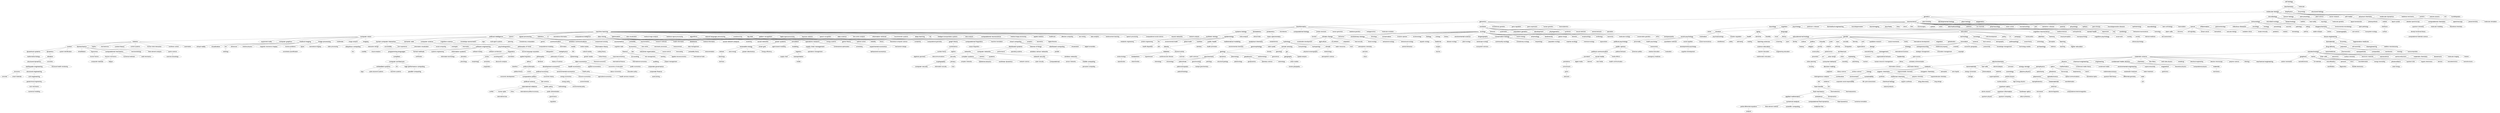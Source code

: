 graph {2770 [label="cell biology", level=1, weight="1749" ,  height=0.56, width=2.14, fontsize= 30, fontname="Arial"];
4368 [label="biochemistry", level=1, weight="2460" ,  height=0.56, width=2.42, fontsize= 30, fontname="Arial"];
2867 [label="molecular", level=2, weight="328" ,  height=0.47, width=1.58, fontsize= 25, fontname="Arial"];
3363 [label="molecular biology", level=1, weight="2880" ,  height=0.56, width=3.32, fontsize= 30, fontname="Arial"];
5245 [label="biophysics", level=1, weight="2308" ,  height=0.56, width=2.03, fontsize= 30, fontname="Arial"];
5551 [label="enzymology", level=2, weight="237" ,  height=0.47, width=1.93, fontsize= 25, fontname="Arial"];
2333 [label="structural biology", level=1, weight="1299" ,  height=0.56, width=3.24, fontsize= 30, fontname="Arial"];
1109 [label="genetics", level=1, weight="3043" ,  height=0.56, width=1.64, fontsize= 30, fontname="Arial"];
1828 [label="microbiology", level=1, weight="2355" ,  height=0.56, width=2.42, fontsize= 30, fontname="Arial"];
3492 [label="cancer biology", level=1, weight="1299" ,  height=0.56, width=2.76, fontsize= 30, fontname="Arial"];
1501 [label="plant physiology", level=2, weight="383" ,  height=0.47, width=2.57, fontsize= 25, fontname="Arial"];
1100 [label="plant science", level=2, weight="230" ,  height=0.47, width=2.11, fontsize= 25, fontname="Arial"];
4540 [label="cancer research", level=2, weight="448" ,  height=0.47, width=2.57, fontsize= 25, fontname="Arial"];
5121 [label="genomics", level=1, weight="2984" ,  height=0.56, width=1.86, fontsize= 30, fontname="Arial"];
2556 [label="neuroscience", level=1, weight="5781" ,  height=0.56, width=2.56, fontsize= 30, fontname="Arial"];
4459 [label="plant breeding", level=2, weight="261" ,  height=0.47, width=2.28, fontsize= 25, fontname="Arial"];
3767 [label="developmental biology", level=1, weight="916" ,  height=0.56, width=4.24, fontsize= 30, fontname="Arial"];
4955 [label="plant biology", level=1, weight="604" ,  height=0.56, width=2.42, fontsize= 30, fontname="Arial"];
3068 [label="epigenetics", level=1, weight="1269" ,  height=0.56, width=2.19, fontsize= 30, fontname="Arial"];
1884 [label="bioinformatics", level=1, weight="5075" ,  height=0.56, width=2.65, fontsize= 30, fontname="Arial"];
4813 [label="evolution", level=1, weight="2669" ,  height=0.56, width=1.75, fontsize= 30, fontname="Arial"];
4128 [label="evolutionary genetics", level=2, weight="237" ,  height=0.47, width=3.35, fontsize= 25, fontname="Arial"];
1254 [label="gene regulation", level=2, weight="325" ,  height=0.47, width=2.47, fontsize= 25, fontname="Arial"];
5460 [label="gene expression", level=2, weight="249" ,  height=0.47, width=2.62, fontsize= 25, fontname="Arial"];
817 [label="human genetics", level=2, weight="332" ,  height=0.47, width=2.54, fontsize= 25, fontname="Arial"];
5119 [label="transcriptomics", level=2, weight="236" ,  height=0.47, width=2.42, fontsize= 25, fontname="Arial"];
5607 [label="machine learning", level=1, weight="11046" ,  height=0.56, width=3.25, fontsize= 30, fontname="Arial"];
2199 [label="systems biology", level=1, weight="1798" ,  height=0.56, width=3.04, fontsize= 30, fontname="Arial"];
1739 [label="biostatistics", level=1, weight="1173" ,  height=0.56, width=2.24, fontsize= 30, fontname="Arial"];
787 [label="proteomics", level=1, weight="1039" ,  height=0.56, width=2.12, fontsize= 30, fontname="Arial"];
1765 [label="microbiome", level=2, weight="254" ,  height=0.47, width=1.88, fontsize= 25, fontname="Arial"];
5118 [label="computational biology", level=1, weight="2567" ,  height=0.56, width=4.11, fontsize= 30, fontname="Arial"];
1067 [label="protein structure", level=2, weight="164" ,  height=0.47, width=2.6, fontsize= 25, fontname="Arial"];
4773 [label="cancer genomics", level=2, weight="238" ,  height=0.47, width=2.71, fontsize= 25, fontname="Arial"];
2476 [label="statistical genetics", level=2, weight="334" ,  height=0.47, width=2.9, fontsize= 25, fontname="Arial"];
3974 [label="metagenomics", level=2, weight="345" ,  height=0.47, width=2.35, fontsize= 25, fontname="Arial"];
3428 [label="molecular evolution", level=2, weight="385" ,  height=0.47, width=3.07, fontsize= 25, fontname="Arial"];
1963 [label="computer vision", level=1, weight="5478" ,  height=0.56, width=3.0, fontsize= 30, fontname="Arial"];
3259 [label="artificial intelligence", level=1, weight="5844" ,  height=0.56, width=3.69, fontsize= 30, fontname="Arial"];
4677 [label="speech", level=2, weight="252" ,  height=0.47, width=1.21, fontsize= 25, fontname="Arial"];
1853 [label="signal processing", level=1, weight="2402" ,  height=0.56, width=3.31, fontsize= 30, fontname="Arial"];
773 [label="statistics", level=1, weight="2580" ,  height=0.56, width=1.68, fontsize= 30, fontname="Arial"];
5326 [label="ai", level=2, weight="236" ,  height=0.47, width=0.35, fontsize= 25, fontname="Arial"];
5671 [label="biomedical informatics", level=2, weight="365" ,  height=0.47, width=3.51, fontsize= 25, fontname="Arial"];
3265 [label="computational intelligence", level=2, weight="397" ,  height=0.47, width=4.08, fontsize= 25, fontname="Arial"];
4236 [label="data mining", level=1, weight="3417" ,  height=0.56, width=2.24, fontsize= 30, fontname="Arial"];
2092 [label="optimization", level=1, weight="2557" ,  height=0.56, width=2.31, fontsize= 30, fontname="Arial"];
1355 [label="data visualization", level=2, weight="228" ,  height=0.47, width=2.75, fontsize= 25, fontname="Arial"];
4644 [label="medical image analysis", level=2, weight="401" ,  height=0.47, width=3.67, fontsize= 25, fontname="Arial"];
5760 [label="statistical signal processing", level=2, weight="267" ,  height=0.47, width=4.29, fontsize= 25, fontname="Arial"];
3900 [label="algorithms", level=1, weight="1235" ,  height=0.56, width=2.0, fontsize= 30, fontname="Arial"];
2948 [label="natural language processing", level=1, weight="1898" ,  height=0.56, width=5.32, fontsize= 30, fontname="Arial"];
7 [label="crowdsourcing", level=2, weight="313" ,  height=0.47, width=2.32, fontsize= 25, fontname="Arial"];
3139 [label="big data", level=1, weight="1120" ,  height=0.56, width=1.57, fontsize= 30, fontname="Arial"];
3618 [label="pattern recognition", level=1, weight="1743" ,  height=0.56, width=3.53, fontsize= 30, fontname="Arial"];
5849 [label="digital signal processing", level=2, weight="301" ,  height=0.47, width=3.76, fontsize= 25, fontname="Arial"];
864 [label="bayesian statistics", level=2, weight="386" ,  height=0.47, width=2.9, fontsize= 25, fontname="Arial"];
1483 [label="speech recognition", level=2, weight="220" ,  height=0.47, width=3.0, fontsize= 25, fontname="Arial"];
1165 [label="data science", level=1, weight="798" ,  height=0.56, width=2.42, fontsize= 30, fontname="Arial"];
3317 [label="time series analysis", level=2, weight="215" ,  height=0.47, width=3.11, fontsize= 25, fontname="Arial"];
5397 [label="information retrieval", level=1, weight="1077" ,  height=0.56, width=3.74, fontsize= 30, fontname="Arial"];
4272 [label="recommender systems", level=2, weight="397" ,  height=0.47, width=3.6, fontsize= 25, fontname="Arial"];
620 [label="deep learning", level=1, weight="679" ,  height=0.56, width=2.61, fontsize= 30, fontname="Arial"];
3451 [label="nlp", level=2, weight="228" ,  height=0.47, width=0.54, fontsize= 25, fontname="Arial"];
4203 [label="intelligent transportation systems", level=2, weight="281" ,  height=0.47, width=5.14, fontsize= 25, fontname="Arial"];
5353 [label="data analysis", level=2, weight="493" ,  height=0.47, width=2.11, fontsize= 25, fontname="Arial"];
140 [label="computational neuroscience", level=1, weight="930" ,  height=0.56, width=5.28, fontsize= 30, fontname="Arial"];
5514 [label="medical image processing", level=2, weight="211" ,  height=0.47, width=4.1, fontsize= 25, fontname="Arial"];
2946 [label="applied statistics", level=2, weight="252" ,  height=0.47, width=2.62, fontsize= 25, fontname="Arial"];
3892 [label="healthcare", level=2, weight="287" ,  height=0.47, width=1.71, fontsize= 25, fontname="Arial"];
5787 [label="affective computing", level=2, weight="228" ,  height=0.47, width=3.07, fontsize= 25, fontname="Arial"];
1150 [label="text mining", level=2, weight="412" ,  height=0.47, width=1.76, fontsize= 25, fontname="Arial"];
4765 [label="data analytics", level=2, weight="266" ,  height=0.47, width=2.21, fontsize= 25, fontname="Arial"];
5259 [label="reinforcement learning", level=2, weight="311" ,  height=0.47, width=3.54, fontsize= 25, fontname="Arial"];
3758 [label="speech processing", level=2, weight="227" ,  height=0.47, width=2.97, fontsize= 25, fontname="Arial"];
2992 [label="computational social science", level=2, weight="249" ,  height=0.47, width=4.5, fontsize= 25, fontname="Arial"];
5367 [label="neural networks", level=1, weight="619" ,  height=0.56, width=3.03, fontsize= 30, fontname="Arial"];
4673 [label="network analysis", level=2, weight="210" ,  height=0.47, width=2.65, fontsize= 25, fontname="Arial"];
4608 [label="robotics", level=1, weight="3442" ,  height=0.56, width=1.54, fontsize= 30, fontname="Arial"];
710 [label="augmented reality", level=2, weight="348" ,  height=0.47, width=2.85, fontsize= 25, fontname="Arial"];
2409 [label="computer graphics", level=1, weight="1251" ,  height=0.56, width=3.51, fontsize= 30, fontname="Arial"];
5873 [label="medical imaging", level=1, weight="1007" ,  height=0.56, width=3.1, fontsize= 30, fontname="Arial"];
2168 [label="image processing", level=1, weight="2648" ,  height=0.56, width=3.35, fontsize= 30, fontname="Arial"];
5235 [label="multimedia", level=2, weight="376" ,  height=0.47, width=1.76, fontsize= 25, fontname="Arial"];
436 [label="image analysis", level=2, weight="364" ,  height=0.47, width=2.38, fontsize= 25, fontname="Arial"];
1128 [label="imaging", level=1, weight="953" ,  height=0.56, width=1.54, fontsize= 30, fontname="Arial"];
893 [label="control", level=1, weight="1694" ,  height=0.56, width=1.33, fontsize= 30, fontname="Arial"];
2128 [label="biomechanics", level=1, weight="1657" ,  height=0.56, width=2.62, fontsize= 30, fontname="Arial"];
1679 [label="haptics", level=2, weight="249" ,  height=0.47, width=1.18, fontsize= 25, fontname="Arial"];
4391 [label="mechatronics", level=2, weight="373" ,  height=0.47, width=2.15, fontsize= 25, fontname="Arial"];
83 [label="control theory", level=1, weight="654" ,  height=0.56, width=2.61, fontsize= 30, fontname="Arial"];
3855 [label="control systems", level=2, weight="475" ,  height=0.47, width=2.5, fontsize= 25, fontname="Arial"];
5358 [label="human-robot interaction", level=2, weight="267" ,  height=0.47, width=3.75, fontsize= 25, fontname="Arial"];
5718 [label="nonlinear control", level=2, weight="216" ,  height=0.47, width=2.65, fontsize= 25, fontname="Arial"];
811 [label="automation", level=2, weight="259" ,  height=0.47, width=1.81, fontsize= 25, fontname="Arial"];
5228 [label="dynamical systems", level=1, weight="781" ,  height=0.56, width=3.6, fontsize= 30, fontname="Arial"];
4636 [label="dynamics", level=1, weight="476" ,  height=0.56, width=1.85, fontsize= 30, fontname="Arial"];
4878 [label="system identification", level=2, weight="279" ,  height=0.47, width=3.21, fontsize= 25, fontname="Arial"];
5522 [label="mathematical biology", level=2, weight="459" ,  height=0.47, width=3.35, fontsize= 25, fontname="Arial"];
5094 [label="human-computer interaction", level=1, weight="1333" ,  height=0.56, width=5.28, fontsize= 30, fontname="Arial"];
5657 [label="semantic web", level=1, weight="774" ,  height=0.56, width=2.62, fontsize= 30, fontname="Arial"];
2851 [label="computer science", level=1, weight="2121" ,  height=0.56, width=3.35, fontsize= 30, fontname="Arial"];
1095 [label="cognitive science", level=1, weight="904" ,  height=0.56, width=3.25, fontsize= 30, fontname="Arial"];
2491 [label="knowledge representation", level=2, weight="282" ,  height=0.47, width=4.06, fontsize= 25, fontname="Arial"];
784 [label="logic", level=2, weight="423" ,  height=0.47, width=0.79, fontsize= 25, fontname="Arial"];
5008 [label="multi-agent systems", level=2, weight="444" ,  height=0.47, width=3.17, fontsize= 25, fontname="Arial"];
4325 [label="planning", level=2, weight="357" ,  height=0.47, width=1.4, fontsize= 25, fontname="Arial"];
3035 [label="evolutionary computation", level=2, weight="431" ,  height=0.47, width=3.94, fontsize= 25, fontname="Arial"];
417 [label="games", level=2, weight="230" ,  height=0.47, width=1.12, fontsize= 25, fontname="Arial"];
1925 [label="ubiquitous computing", level=1, weight="412" ,  height=0.56, width=4.03, fontsize= 30, fontname="Arial"];
826 [label="interaction design", level=2, weight="304" ,  height=0.47, width=2.81, fontsize= 25, fontname="Arial"];
4138 [label="accessibility", level=2, weight="209" ,  height=0.47, width=1.93, fontsize= 25, fontname="Arial"];
1213 [label="user experience", level=2, weight="249" ,  height=0.47, width=2.56, fontsize= 25, fontname="Arial"];
3215 [label="information visualization", level=2, weight="358" ,  height=0.47, width=3.79, fontsize= 25, fontname="Arial"];
745 [label="social computing", level=2, weight="342" ,  height=0.47, width=2.67, fontsize= 25, fontname="Arial"];
4820 [label="hci", level=1, weight="862" ,  height=0.56, width=0.61, fontsize= 30, fontname="Arial"];
1268 [label="immunology", level=1, weight="2783" ,  height=0.56, width=2.33, fontsize= 30, fontname="Arial"];
3303 [label="microbial ecology", level=1, weight="872" ,  height=0.56, width=3.31, fontsize= 30, fontname="Arial"];
3628 [label="biotechnology", level=1, weight="1182" ,  height=0.56, width=2.65, fontsize= 30, fontname="Arial"];
4559 [label="biofilms", level=2, weight="213" ,  height=0.47, width=1.26, fontsize= 25, fontname="Arial"];
375 [label="food safety", level=2, weight="256" ,  height=0.47, width=1.78, fontsize= 25, fontname="Arial"];
4315 [label="mycology", level=2, weight="219" ,  height=0.47, width=1.56, fontsize= 25, fontname="Arial"];
1025 [label="molecular genetics", level=2, weight="315" ,  height=0.47, width=2.97, fontsize= 25, fontname="Arial"];
4505 [label="cancer", level=1, weight="2228" ,  height=0.56, width=1.33, fontsize= 30, fontname="Arial"];
2592 [label="inflammation", level=1, weight="611" ,  height=0.56, width=2.44, fontsize= 30, fontname="Arial"];
5499 [label="gastroenterology", level=2, weight="275" ,  height=0.47, width=2.67, fontsize= 25, fontname="Arial"];
2969 [label="infectious diseases", level=1, weight="1025" ,  height=0.56, width=3.6, fontsize= 30, fontname="Arial"];
1075 [label="oncology", level=1, weight="711" ,  height=0.56, width=1.75, fontsize= 30, fontname="Arial"];
2511 [label="virology", level=1, weight="1004" ,  height=0.56, width=1.51, fontsize= 30, fontname="Arial"];
4685 [label="parasitology", level=2, weight="399" ,  height=0.47, width=1.96, fontsize= 25, fontname="Arial"];
4146 [label="vaccines", level=2, weight="317" ,  height=0.47, width=1.43, fontsize= 25, fontname="Arial"];
5512 [label="pathology", level=2, weight="352" ,  height=0.47, width=1.58, fontsize= 25, fontname="Arial"];
2498 [label="allergy", level=2, weight="145" ,  height=0.47, width=1.11, fontsize= 25, fontname="Arial"];
3942 [label="stem cells", level=1, weight="1176" ,  height=0.56, width=1.93, fontsize= 30, fontname="Arial"];
2385 [label="microrna", level=2, weight="218" ,  height=0.47, width=1.43, fontsize= 25, fontname="Arial"];
2139 [label="cell signaling", level=2, weight="252" ,  height=0.47, width=2.07, fontsize= 25, fontname="Arial"];
16 [label="breast cancer", level=2, weight="359" ,  height=0.47, width=2.18, fontsize= 25, fontname="Arial"];
318 [label="biomarkers", level=2, weight="307" ,  height=0.47, width=1.81, fontsize= 25, fontname="Arial"];
2634 [label="vascular biology", level=2, weight="249" ,  height=0.47, width=2.57, fontsize= 25, fontname="Arial"];
2388 [label="tissue engineering", level=1, weight="1425" ,  height=0.56, width=3.47, fontsize= 30, fontname="Arial"];
5403 [label="biomaterials", level=1, weight="2072" ,  height=0.56, width=2.33, fontsize= 30, fontname="Arial"];
5895 [label="3d printing", level=2, weight="255" ,  height=0.47, width=1.71, fontsize= 25, fontname="Arial"];
3056 [label="regenerative medicine", level=1, weight="573" ,  height=0.56, width=4.18, fontsize= 30, fontname="Arial"];
3596 [label="drug delivery", level=1, weight="1120" ,  height=0.56, width=2.47, fontsize= 30, fontname="Arial"];
5087 [label="polymers", level=1, weight="1115" ,  height=0.56, width=1.78, fontsize= 30, fontname="Arial"];
2943 [label="self-assembly", level=2, weight="425" ,  height=0.47, width=2.21, fontsize= 25, fontname="Arial"];
3333 [label="bioengineering", level=1, weight="693" ,  height=0.56, width=2.82, fontsize= 30, fontname="Arial"];
943 [label="nanotechnology", level=1, weight="3024" ,  height=0.56, width=3.03, fontsize= 30, fontname="Arial"];
3709 [label="nanomedicine", level=1, weight="619" ,  height=0.56, width=2.68, fontsize= 30, fontname="Arial"];
5433 [label="pharmaceutics", level=2, weight="253" ,  height=0.47, width=2.35, fontsize= 25, fontname="Arial"];
5339 [label="nanoparticles", level=1, weight="595" ,  height=0.56, width=2.56, fontsize= 30, fontname="Arial"];
1891 [label="materials science", level=1, weight="3272" ,  height=0.56, width=3.31, fontsize= 30, fontname="Arial"];
3787 [label="graphene", level=1, weight="900" ,  height=0.56, width=1.85, fontsize= 30, fontname="Arial"];
5606 [label="mems", level=1, weight="872" ,  height=0.56, width=1.22, fontsize= 30, fontname="Arial"];
5335 [label="solar cells", level=1, weight="632" ,  height=0.56, width=1.93, fontsize= 30, fontname="Arial"];
1580 [label="electronics", level=2, weight="427" ,  height=0.47, width=1.74, fontsize= 25, fontname="Arial"];
1384 [label="surface chemistry", level=2, weight="268" ,  height=0.47, width=2.81, fontsize= 25, fontname="Arial"];
1178 [label="electronic materials", level=2, weight="120" ,  height=0.47, width=3.07, fontsize= 25, fontname="Arial"];
3112 [label="nanoscience", level=1, weight="644" ,  height=0.56, width=2.42, fontsize= 30, fontname="Arial"];
2630 [label="semiconductors", level=1, weight="716" ,  height=0.56, width=3.0, fontsize= 30, fontname="Arial"];
1873 [label="materials chemistry", level=1, weight="528" ,  height=0.56, width=3.67, fontsize= 30, fontname="Arial"];
5885 [label="biosensors", level=1, weight="750" ,  height=0.56, width=2.1, fontsize= 30, fontname="Arial"];
2406 [label="electrochemistry", level=1, weight="1283" ,  height=0.56, width=3.11, fontsize= 30, fontname="Arial"];
2560 [label="physics", level=1, weight="2647" ,  height=0.56, width=1.47, fontsize= 30, fontname="Arial"];
2934 [label="chemical engineering", level=1, weight="899" ,  height=0.56, width=4.03, fontsize= 30, fontname="Arial"];
204 [label="engineering", level=1, weight="1025" ,  height=0.56, width=2.26, fontsize= 30, fontname="Arial"];
1394 [label="condensed matter physics", level=1, weight="1631" ,  height=0.56, width=4.93, fontsize= 30, fontname="Arial"];
2682 [label="chemistry", level=1, weight="2206" ,  height=0.56, width=1.86, fontsize= 30, fontname="Arial"];
3819 [label="thin films", level=1, weight="542" ,  height=0.56, width=1.72, fontsize= 30, fontname="Arial"];
1941 [label="solid state physics", level=2, weight="276" ,  height=0.47, width=2.9, fontsize= 25, fontname="Arial"];
3697 [label="metallurgy", level=2, weight="228" ,  height=0.47, width=1.68, fontsize= 25, fontname="Arial"];
5101 [label="electrical engineering", level=2, weight="416" ,  height=0.47, width=3.36, fontsize= 25, fontname="Arial"];
560 [label="electron microscopy", level=2, weight="436" ,  height=0.47, width=3.17, fontsize= 25, fontname="Arial"];
5947 [label="polymer science", level=2, weight="319" ,  height=0.47, width=2.6, fontsize= 25, fontname="Arial"];
1413 [label="tribology", level=2, weight="339" ,  height=0.47, width=1.39, fontsize= 25, fontname="Arial"];
5306 [label="mechanical engineering", level=1, weight="577" ,  height=0.56, width=4.49, fontsize= 30, fontname="Arial"];
4860 [label="catalysis", level=1, weight="1272" ,  height=0.56, width=1.68, fontsize= 30, fontname="Arial"];
1097 [label="nanomaterials", level=1, weight="1632" ,  height=0.56, width=2.69, fontsize= 30, fontname="Arial"];
896 [label="fuel cells", level=1, weight="576" ,  height=0.56, width=1.71, fontsize= 30, fontname="Arial"];
2673 [label="electrocatalysis", level=2, weight="207" ,  height=0.47, width=2.46, fontsize= 25, fontname="Arial"];
963 [label="corrosion", level=2, weight="339" ,  height=0.47, width=1.51, fontsize= 25, fontname="Arial"];
1410 [label="energy storage", level=1, weight="676" ,  height=0.56, width=2.86, fontsize= 30, fontname="Arial"];
3182 [label="surface science", level=2, weight="508" ,  height=0.47, width=2.5, fontsize= 25, fontname="Arial"];
3633 [label="energy", level=1, weight="1626" ,  height=0.56, width=1.36, fontsize= 30, fontname="Arial"];
906 [label="organic chemistry", level=1, weight="1028" ,  height=0.56, width=3.35, fontsize= 30, fontname="Arial"];
3641 [label="organometallic chemistry", level=2, weight="253" ,  height=0.47, width=3.92, fontsize= 25, fontname="Arial"];
1040 [label="inorganic chemistry", level=1, weight="551" ,  height=0.56, width=3.67, fontsize= 30, fontname="Arial"];
5392 [label="adsorption", level=2, weight="213" ,  height=0.47, width=1.71, fontsize= 25, fontname="Arial"];
1920 [label="ionic liquids", level=2, weight="236" ,  height=0.47, width=1.88, fontsize= 25, fontname="Arial"];
4760 [label="heterogeneous catalysis", level=2, weight="340" ,  height=0.47, width=3.83, fontsize= 25, fontname="Arial"];
3627 [label="neurology", level=1, weight="610" ,  height=0.56, width=1.92, fontsize= 30, fontname="Arial"];
1899 [label="cognition", level=1, weight="941" ,  height=0.56, width=1.75, fontsize= 30, fontname="Arial"];
727 [label="psychology", level=1, weight="2022" ,  height=0.56, width=2.17, fontsize= 30, fontname="Arial"];
2056 [label="parkinson s disease", level=2, weight="224" ,  height=0.47, width=3.15, fontsize= 25, fontname="Arial"];
554 [label="biomedical engineering", level=1, weight="1263" ,  height=0.56, width=4.38, fontsize= 30, fontname="Arial"];
1325 [label="neurodegeneration", level=2, weight="385" ,  height=0.47, width=3.0, fontsize= 25, fontname="Arial"];
5162 [label="neuroimaging", level=1, weight="1041" ,  height=0.56, width=2.61, fontsize= 30, fontname="Arial"];
2800 [label="psychiatry", level=1, weight="657" ,  height=0.56, width=1.96, fontsize= 30, fontname="Arial"];
1695 [label="sleep", level=2, weight="396" ,  height=0.47, width=0.92, fontsize= 25, fontname="Arial"];
3137 [label="stress", level=2, weight="479" ,  height=0.47, width=1.01, fontsize= 25, fontname="Arial"];
4456 [label="fmri", level=1, weight="537" ,  height=0.56, width=0.78, fontsize= 30, fontname="Arial"];
2361 [label="neurosurgery", level=2, weight="392" ,  height=0.47, width=2.12, fontsize= 25, fontname="Arial"];
3936 [label="autism", level=1, weight="560" ,  height=0.56, width=1.31, fontsize= 30, fontname="Arial"];
2826 [label="vision", level=2, weight="495" ,  height=0.47, width=0.97, fontsize= 25, fontname="Arial"];
1220 [label="electrophysiology", level=1, weight="348" ,  height=0.56, width=3.31, fontsize= 30, fontname="Arial"];
2846 [label="addiction", level=2, weight="507" ,  height=0.47, width=1.47, fontsize= 25, fontname="Arial"];
2134 [label="ion channels", level=2, weight="248" ,  height=0.47, width=2.03, fontsize= 25, fontname="Arial"];
1696 [label="pharmacology", level=1, weight="846" ,  height=0.56, width=2.69, fontsize= 30, fontname="Arial"];
2236 [label="motor control", level=2, weight="416" ,  height=0.47, width=2.11, fontsize= 25, fontname="Arial"];
5096 [label="neurophysiology", level=2, weight="312" ,  height=0.47, width=2.61, fontsize= 25, fontname="Arial"];
1050 [label="pain", level=2, weight="435" ,  height=0.47, width=0.74, fontsize= 25, fontname="Arial"];
2209 [label="alzheimer s disease", level=2, weight="394" ,  height=0.47, width=3.15, fontsize= 25, fontname="Arial"];
618 [label="plasticity", level=2, weight="258" ,  height=0.47, width=1.42, fontsize= 25, fontname="Arial"];
2825 [label="physiology", level=1, weight="796" ,  height=0.56, width=2.06, fontsize= 30, fontname="Arial"];
3365 [label="epilepsy", level=2, weight="356" ,  height=0.47, width=1.36, fontsize= 25, fontname="Arial"];
3664 [label="gene therapy", level=2, weight="300" ,  height=0.47, width=2.11, fontsize= 25, fontname="Arial"];
409 [label="neurodegenerative diseases", level=2, weight="247" ,  height=0.47, width=4.44, fontsize= 25, fontname="Arial"];
5793 [label="ophthalmology", level=2, weight="305" ,  height=0.47, width=2.35, fontsize= 25, fontname="Arial"];
1123 [label="neurobiology", level=1, weight="618" ,  height=0.56, width=2.47, fontsize= 30, fontname="Arial"];
344 [label="stroke", level=2, weight="408" ,  height=0.47, width=1.03, fontsize= 25, fontname="Arial"];
3688 [label="combustion", level=1, weight="648" ,  height=0.56, width=2.21, fontsize= 30, fontname="Arial"];
2717 [label="environment", level=1, weight="828" ,  height=0.56, width=2.38, fontsize= 30, fontname="Arial"];
106 [label="sustainability", level=1, weight="1357" ,  height=0.56, width=2.47, fontsize= 30, fontname="Arial"];
145 [label="cfd", level=1, weight="798" ,  height=0.56, width=0.64, fontsize= 30, fontname="Arial"];
3872 [label="heat transfer", level=1, weight="897" ,  height=0.56, width=2.42, fontsize= 30, fontname="Arial"];
1231 [label="fluid mechanics", level=1, weight="1144" ,  height=0.56, width=2.96, fontsize= 30, fontname="Arial"];
3177 [label="thermoelectrics", level=2, weight="268" ,  height=0.47, width=2.43, fontsize= 25, fontname="Arial"];
4841 [label="thermodynamics", level=2, weight="448" ,  height=0.47, width=2.62, fontsize= 25, fontname="Arial"];
940 [label="applied mathematics", level=1, weight="852" ,  height=0.56, width=3.9, fontsize= 30, fontname="Arial"];
5399 [label="turbulence", level=1, weight="607" ,  height=0.56, width=2.03, fontsize= 30, fontname="Arial"];
2070 [label="aerodynamics", level=2, weight="257" ,  height=0.47, width=2.25, fontsize= 25, fontname="Arial"];
575 [label="numerical analysis", level=1, weight="815" ,  height=0.56, width=3.51, fontsize= 30, fontname="Arial"];
5639 [label="partial differential equations", level=2, weight="478" ,  height=0.47, width=4.33, fontsize= 25, fontname="Arial"];
5194 [label="finite element method", level=2, weight="310" ,  height=0.47, width=3.4, fontsize= 25, fontname="Arial"];
3113 [label="scientific computing", level=1, weight="591" ,  height=0.56, width=3.72, fontsize= 30, fontname="Arial"];
1440 [label="analysis", level=2, weight="374" ,  height=0.47, width=1.33, fontsize= 25, fontname="Arial"];
3245 [label="rehabilitation", level=2, weight="456" ,  height=0.47, width=2.06, fontsize= 25, fontname="Arial"];
5050 [label="ergonomics", level=2, weight="239" ,  height=0.47, width=1.88, fontsize= 25, fontname="Arial"];
5391 [label="computational mechanics", level=1, weight="721" ,  height=0.56, width=4.79, fontsize= 30, fontname="Arial"];
5886 [label="mechanobiology", level=2, weight="222" ,  height=0.47, width=2.61, fontsize= 25, fontname="Arial"];
5496 [label="finite element analysis", level=2, weight="266" ,  height=0.47, width=3.5, fontsize= 25, fontname="Arial"];
4520 [label="sports science", level=2, weight="124" ,  height=0.47, width=2.31, fontsize= 25, fontname="Arial"];
4565 [label="communication", level=1, weight="1267" ,  height=0.56, width=2.89, fontsize= 30, fontname="Arial"];
2089 [label="wireless communications", level=1, weight="1437" ,  height=0.56, width=4.71, fontsize= 30, fontname="Arial"];
2889 [label="compressed sensing", level=2, weight="317" ,  height=0.47, width=3.26, fontsize= 25, fontname="Arial"];
2546 [label="information", level=2, weight="247" ,  height=0.47, width=1.81, fontsize= 25, fontname="Arial"];
1241 [label="media", level=1, weight="568" ,  height=0.56, width=1.22, fontsize= 30, fontname="Arial"];
553 [label="media studies", level=2, weight="280" ,  height=0.47, width=2.22, fontsize= 25, fontname="Arial"];
352 [label="econometrics", level=1, weight="725" ,  height=0.56, width=2.56, fontsize= 30, fontname="Arial"];
4453 [label="probability", level=2, weight="402" ,  height=0.47, width=1.67, fontsize= 25, fontname="Arial"];
3162 [label="psychometrics", level=2, weight="300" ,  height=0.47, width=2.31, fontsize= 25, fontname="Arial"];
1940 [label="research methods", level=2, weight="328" ,  height=0.47, width=2.86, fontsize= 25, fontname="Arial"];
5213 [label="economics", level=1, weight="2155" ,  height=0.56, width=2.07, fontsize= 30, fontname="Arial"];
978 [label="time series", level=2, weight="200" ,  height=0.47, width=1.76, fontsize= 25, fontname="Arial"];
5226 [label="ecology", level=1, weight="3351" ,  height=0.56, width=1.51, fontsize= 30, fontname="Arial"];
871 [label="behavior", level=2, weight="475" ,  height=0.47, width=1.42, fontsize= 25, fontname="Arial"];
2489 [label="systematics", level=2, weight="446" ,  height=0.47, width=1.9, fontsize= 25, fontname="Arial"];
4829 [label="population genetics", level=1, weight="958" ,  height=0.56, width=3.68, fontsize= 30, fontname="Arial"];
527 [label="development", level=1, weight="1423" ,  height=0.56, width=2.47, fontsize= 30, fontname="Arial"];
2285 [label="phylogenetics", level=1, weight="563" ,  height=0.56, width=2.62, fontsize= 30, fontname="Arial"];
3962 [label="symbiosis", level=2, weight="223" ,  height=0.47, width=1.61, fontsize= 25, fontname="Arial"];
4249 [label="sexual selection", level=2, weight="228" ,  height=0.47, width=2.56, fontsize= 25, fontname="Arial"];
4253 [label="animal behavior", level=2, weight="306" ,  height=0.47, width=2.53, fontsize= 25, fontname="Arial"];
3949 [label="speciation", level=2, weight="265" ,  height=0.47, width=1.65, fontsize= 25, fontname="Arial"];
3314 [label="climate change", level=1, weight="2181" ,  height=0.56, width=2.89, fontsize= 30, fontname="Arial"];
1881 [label="behaviour", level=2, weight="217" ,  height=0.47, width=1.61, fontsize= 25, fontname="Arial"];
2478 [label="evolutionary biology", level=1, weight="1456" ,  height=0.56, width=3.76, fontsize= 30, fontname="Arial"];
5125 [label="limnology", level=2, weight="228" ,  height=0.47, width=1.56, fontsize= 25, fontname="Arial"];
2576 [label="conservation", level=1, weight="902" ,  height=0.56, width=2.44, fontsize= 30, fontname="Arial"];
498 [label="invasive species", level=2, weight="218" ,  height=0.47, width=2.61, fontsize= 25, fontname="Arial"];
2815 [label="ecotoxicology", level=2, weight="249" ,  height=0.47, width=2.18, fontsize= 25, fontname="Arial"];
291 [label="biology", level=1, weight="1336" ,  height=0.56, width=1.4, fontsize= 30, fontname="Arial"];
3426 [label="zoology", level=2, weight="331" ,  height=0.47, width=1.28, fontsize= 25, fontname="Arial"];
4526 [label="botany", level=2, weight="260" ,  height=0.47, width=1.12, fontsize= 25, fontname="Arial"];
1021 [label="environmental science", level=1, weight="612" ,  height=0.56, width=4.22, fontsize= 30, fontname="Arial"];
4449 [label="biogeography", level=1, weight="608" ,  height=0.56, width=2.61, fontsize= 30, fontname="Arial"];
3938 [label="conservation biology", level=1, weight="1902" ,  height=0.56, width=3.89, fontsize= 30, fontname="Arial"];
3195 [label="marine biology", level=2, weight="506" ,  height=0.47, width=2.35, fontsize= 25, fontname="Arial"];
1931 [label="entomology", level=1, weight="600" ,  height=0.56, width=2.24, fontsize= 30, fontname="Arial"];
1221 [label="biodiversity", level=1, weight="710" ,  height=0.56, width=2.17, fontsize= 30, fontname="Arial"];
4343 [label="global change", level=2, weight="254" ,  height=0.47, width=2.25, fontsize= 25, fontname="Arial"];
5712 [label="fisheries", level=2, weight="405" ,  height=0.47, width=1.38, fontsize= 25, fontname="Arial"];
2379 [label="ecophysiology", level=2, weight="227" ,  height=0.47, width=2.28, fontsize= 25, fontname="Arial"];
1742 [label="ornithology", level=2, weight="303" ,  height=0.47, width=1.78, fontsize= 25, fontname="Arial"];
3944 [label="hydrology", level=1, weight="1221" ,  height=0.56, width=1.89, fontsize= 30, fontname="Arial"];
3304 [label="sustainable development", level=2, weight="314" ,  height=0.47, width=3.93, fontsize= 25, fontname="Arial"];
716 [label="agriculture", level=1, weight="612" ,  height=0.56, width=2.03, fontsize= 30, fontname="Arial"];
3018 [label="air pollution", level=2, weight="259" ,  height=0.47, width=1.86, fontsize= 25, fontname="Arial"];
3485 [label="adaptation", level=2, weight="329" ,  height=0.47, width=1.71, fontsize= 25, fontname="Arial"];
965 [label="food security", level=2, weight="216" ,  height=0.47, width=2.06, fontsize= 25, fontname="Arial"];
4508 [label="forest ecology", level=2, weight="315" ,  height=0.47, width=2.25, fontsize= 25, fontname="Arial"];
4825 [label="geomorphology", level=1, weight="579" ,  height=0.56, width=2.96, fontsize= 30, fontname="Arial"];
4303 [label="water quality", level=2, weight="348" ,  height=0.47, width=2.03, fontsize= 25, fontname="Arial"];
2691 [label="remote sensing", level=1, weight="1953" ,  height=0.56, width=2.93, fontsize= 30, fontname="Arial"];
4692 [label="ecohydrology", level=2, weight="209" ,  height=0.47, width=2.15, fontsize= 25, fontname="Arial"];
2343 [label="hydrogeology", level=2, weight="313" ,  height=0.47, width=2.17, fontsize= 25, fontname="Arial"];
1331 [label="climate", level=1, weight="566" ,  height=0.56, width=1.4, fontsize= 30, fontname="Arial"];
4796 [label="water resources", level=2, weight="401" ,  height=0.47, width=2.56, fontsize= 25, fontname="Arial"];
4388 [label="geology", level=1, weight="1135" ,  height=0.56, width=1.54, fontsize= 30, fontname="Arial"];
5679 [label="earth sciences", level=2, weight="394" ,  height=0.47, width=2.32, fontsize= 25, fontname="Arial"];
40 [label="geochemistry", level=1, weight="1076" ,  height=0.56, width=2.56, fontsize= 30, fontname="Arial"];
2187 [label="tectonics", level=1, weight="566" ,  height=0.56, width=1.72, fontsize= 30, fontname="Arial"];
905 [label="paleontology", level=2, weight="292" ,  height=0.47, width=2.06, fontsize= 25, fontname="Arial"];
5825 [label="geophysics", level=1, weight="933" ,  height=0.56, width=2.17, fontsize= 30, fontname="Arial"];
3736 [label="sedimentology", level=2, weight="371" ,  height=0.47, width=2.32, fontsize= 25, fontname="Arial"];
2025 [label="geoscience", level=2, weight="230" ,  height=0.47, width=1.83, fontsize= 25, fontname="Arial"];
3662 [label="ontologies", level=2, weight="331" ,  height=0.47, width=1.67, fontsize= 25, fontname="Arial"];
2230 [label="emotion", level=1, weight="951" ,  height=0.56, width=1.57, fontsize= 30, fontname="Arial"];
4190 [label="aging", level=1, weight="1482" ,  height=0.56, width=1.1, fontsize= 30, fontname="Arial"];
808 [label="language", level=1, weight="594" ,  height=0.56, width=1.79, fontsize= 30, fontname="Arial"];
4068 [label="social psychology", level=1, weight="954" ,  height=0.56, width=3.35, fontsize= 30, fontname="Arial"];
5467 [label="motivation", level=1, weight="538" ,  height=0.56, width=1.99, fontsize= 30, fontname="Arial"];
3034 [label="psychophysiology", level=2, weight="212" ,  height=0.47, width=2.82, fontsize= 25, fontname="Arial"];
5442 [label="emotion regulation", level=2, weight="195" ,  height=0.47, width=2.94, fontsize= 25, fontname="Arial"];
391 [label="political psychology", level=1, weight="243" ,  height=0.56, width=3.67, fontsize= 30, fontname="Arial"];
5556 [label="personality", level=2, weight="485" ,  height=0.47, width=1.76, fontsize= 25, fontname="Arial"];
2924 [label="health psychology", level=2, weight="391" ,  height=0.47, width=2.86, fontsize= 25, fontname="Arial"];
4186 [label="quantitative methods", level=2, weight="248" ,  height=0.47, width=3.29, fontsize= 25, fontname="Arial"];
590 [label="social cognition", level=2, weight="397" ,  height=0.47, width=2.46, fontsize= 25, fontname="Arial"];
2574 [label="social neuroscience", level=2, weight="213" ,  height=0.47, width=3.14, fontsize= 25, fontname="Arial"];
5636 [label="public opinion", level=1, weight="322" ,  height=0.56, width=2.62, fontsize= 30, fontname="Arial"];
3353 [label="signal transduction", level=2, weight="330" ,  height=0.47, width=2.97, fontsize= 25, fontname="Arial"];
4603 [label="informatics", level=2, weight="211" ,  height=0.47, width=1.76, fontsize= 25, fontname="Arial"];
5166 [label="software engineering", level=1, weight="2055" ,  height=0.56, width=3.96, fontsize= 30, fontname="Arial"];
3956 [label="synthetic biology", level=1, weight="920" ,  height=0.56, width=3.17, fontsize= 30, fontname="Arial"];
3032 [label="metabolic engineering", level=2, weight="334" ,  height=0.47, width=3.49, fontsize= 25, fontname="Arial"];
4057 [label="protein engineering", level=2, weight="341" ,  height=0.47, width=3.06, fontsize= 25, fontname="Arial"];
981 [label="vibration", level=1, weight="347" ,  height=0.56, width=1.65, fontsize= 30, fontname="Arial"];
4101 [label="structural dynamics", level=1, weight="336" ,  height=0.56, width=3.67, fontsize= 30, fontname="Arial"];
851 [label="acoustics", level=2, weight="493" ,  height=0.47, width=1.53, fontsize= 25, fontname="Arial"];
3424 [label="earthquake engineering", level=1, weight="482" ,  height=0.56, width=4.46, fontsize= 30, fontname="Arial"];
3509 [label="structural health monitoring", level=2, weight="381" ,  height=0.47, width=4.28, fontsize= 25, fontname="Arial"];
5294 [label="structures", level=2, weight="355" ,  height=0.47, width=1.61, fontsize= 25, fontname="Arial"];
4417 [label="structural engineering", level=1, weight="543" ,  height=0.56, width=4.1, fontsize= 30, fontname="Arial"];
1858 [label="concrete", level=2, weight="208" ,  height=0.47, width=1.42, fontsize= 25, fontname="Arial"];
4756 [label="smart materials", level=2, weight="246" ,  height=0.47, width=2.46, fontsize= 25, fontname="Arial"];
5719 [label="mineralogy", level=2, weight="207" ,  height=0.47, width=1.78, fontsize= 25, fontname="Arial"];
119 [label="volcanology", level=2, weight="327" ,  height=0.47, width=1.92, fontsize= 25, fontname="Arial"];
5216 [label="paleoclimate", level=2, weight="312" ,  height=0.47, width=2.03, fontsize= 25, fontname="Arial"];
3570 [label="geochronology", level=2, weight="285" ,  height=0.47, width=2.36, fontsize= 25, fontname="Arial"];
1930 [label="petrology", level=2, weight="261" ,  height=0.47, width=1.51, fontsize= 25, fontname="Arial"];
4041 [label="taxonomy", level=2, weight="280" ,  height=0.47, width=1.58, fontsize= 25, fontname="Arial"];
1385 [label="forestry", level=2, weight="231" ,  height=0.47, width=1.24, fontsize= 25, fontname="Arial"];
2481 [label="glaciology", level=2, weight="226" ,  height=0.47, width=1.62, fontsize= 25, fontname="Arial"];
2061 [label="gis", level=1, weight="1284" ,  height=0.56, width=0.61, fontsize= 30, fontname="Arial"];
5775 [label="epidemiology", level=1, weight="1984" ,  height=0.56, width=2.54, fontsize= 30, fontname="Arial"];
1626 [label="meta-analysis", level=2, weight="214" ,  height=0.47, width=2.22, fontsize= 25, fontname="Arial"];
4073 [label="clinical trials", level=2, weight="332" ,  height=0.47, width=1.96, fontsize= 25, fontname="Arial"];
2375 [label="hiv", level=1, weight="909" ,  height=0.56, width=0.61, fontsize= 30, fontname="Arial"];
1080 [label="environmental health", level=2, weight="242" ,  height=0.47, width=3.31, fontsize= 25, fontname="Arial"];
5800 [label="global health", level=2, weight="484" ,  height=0.47, width=2.06, fontsize= 25, fontname="Arial"];
2729 [label="nutrition", level=1, weight="1015" ,  height=0.56, width=1.57, fontsize= 30, fontname="Arial"];
2355 [label="public health", level=1, weight="1469" ,  height=0.56, width=2.42, fontsize= 30, fontname="Arial"];
1668 [label="mathematical modeling", level=1, weight="681" ,  height=0.56, width=4.36, fontsize= 30, fontname="Arial"];
2122 [label="health disparities", level=2, weight="387" ,  height=0.47, width=2.69, fontsize= 25, fontname="Arial"];
3604 [label="aids", level=2, weight="262" ,  height=0.47, width=0.72, fontsize= 25, fontname="Arial"];
3763 [label="education", level=1, weight="2017" ,  height=0.56, width=1.89, fontsize= 30, fontname="Arial"];
3049 [label="cognitive neuroscience", level=1, weight="1431" ,  height=0.56, width=4.32, fontsize= 30, fontname="Arial"];
1070 [label="educational technology", level=1, weight="544" ,  height=0.56, width=4.35, fontsize= 30, fontname="Arial"];
1245 [label="gender", level=1, weight="1615" ,  height=0.56, width=1.38, fontsize= 30, fontname="Arial"];
1513 [label="technology", level=1, weight="1153" ,  height=0.56, width=2.1, fontsize= 30, fontname="Arial"];
5292 [label="sociology", level=1, weight="1079" ,  height=0.56, width=1.82, fontsize= 30, fontname="Arial"];
815 [label="child development", level=2, weight="217" ,  height=0.47, width=2.89, fontsize= 25, fontname="Arial"];
4219 [label="policy", level=1, weight="563" ,  height=0.56, width=1.15, fontsize= 30, fontname="Arial"];
501 [label="ict", level=2, weight="224" ,  height=0.47, width=0.43, fontsize= 25, fontname="Arial"];
2362 [label="pedagogy", level=2, weight="236" ,  height=0.47, width=1.61, fontsize= 25, fontname="Arial"];
4008 [label="social justice", level=2, weight="223" ,  height=0.47, width=2.06, fontsize= 25, fontname="Arial"];
3703 [label="learning sciences", level=1, weight="189" ,  height=0.56, width=3.31, fontsize= 30, fontname="Arial"];
1404 [label="e-learning", level=2, weight="471" ,  height=0.47, width=1.62, fontsize= 25, fontname="Arial"];
4225 [label="science education", level=1, weight="544" ,  height=0.56, width=3.42, fontsize= 30, fontname="Arial"];
3781 [label="computational fluid dynamics", level=1, weight="887" ,  height=0.56, width=5.43, fontsize= 30, fontname="Arial"];
3959 [label="fluid dynamics", level=1, weight="725" ,  height=0.56, width=2.72, fontsize= 30, fontname="Arial"];
1819 [label="numerical simulation", level=2, weight="214" ,  height=0.47, width=3.25, fontsize= 25, fontname="Arial"];
4852 [label="multiphase flow", level=2, weight="346" ,  height=0.47, width=2.47, fontsize= 25, fontname="Arial"];
325 [label="programming languages", level=1, weight="816" ,  height=0.56, width=4.58, fontsize= 30, fontname="Arial"];
3744 [label="formal methods", level=1, weight="581" ,  height=0.56, width=2.96, fontsize= 30, fontname="Arial"];
604 [label="systems engineering", level=2, weight="213" ,  height=0.47, width=3.26, fontsize= 25, fontname="Arial"];
2832 [label="information systems", level=1, weight="800" ,  height=0.56, width=3.79, fontsize= 30, fontname="Arial"];
107 [label="software testing", level=2, weight="210" ,  height=0.47, width=2.51, fontsize= 25, fontname="Arial"];
4010 [label="software architecture", level=2, weight="205" ,  height=0.47, width=3.31, fontsize= 25, fontname="Arial"];
2002 [label="compilers", level=1, weight="365" ,  height=0.56, width=1.86, fontsize= 30, fontname="Arial"];
3170 [label="computer architecture", level=1, weight="1187" ,  height=0.56, width=4.11, fontsize= 30, fontname="Arial"];
3864 [label="embedded systems", level=1, weight="913" ,  height=0.56, width=3.69, fontsize= 30, fontname="Arial"];
1908 [label="vlsi", level=2, weight="291" ,  height=0.47, width=0.58, fontsize= 25, fontname="Arial"];
2151 [label="high performance computing", level=1, weight="883" ,  height=0.56, width=5.36, fontsize= 30, fontname="Arial"];
2110 [label="fpga", level=2, weight="217" ,  height=0.47, width=0.76, fontsize= 25, fontname="Arial"];
5680 [label="cyber-physical systems", level=2, weight="288" ,  height=0.47, width=3.67, fontsize= 25, fontname="Arial"];
1126 [label="real-time systems", level=2, weight="221" ,  height=0.47, width=2.81, fontsize= 25, fontname="Arial"];
2006 [label="psycholinguistics", level=1, weight="435" ,  height=0.56, width=3.21, fontsize= 30, fontname="Arial"];
4421 [label="philosophy of mind", level=1, weight="242" ,  height=0.56, width=3.56, fontsize= 30, fontname="Arial"];
2226 [label="computational modeling", level=2, weight="448" ,  height=0.47, width=3.75, fontsize= 25, fontname="Arial"];
3434 [label="linguistics", level=1, weight="872" ,  height=0.56, width=1.89, fontsize= 30, fontname="Arial"];
1573 [label="second language acquisition", level=2, weight="284" ,  height=0.47, width=4.47, fontsize= 25, fontname="Arial"];
392 [label="bilingualism", level=2, weight="255" ,  height=0.47, width=1.9, fontsize= 25, fontname="Arial"];
3429 [label="phonetics", level=2, weight="234" ,  height=0.47, width=1.57, fontsize= 25, fontname="Arial"];
3447 [label="syntax", level=2, weight="281" ,  height=0.47, width=1.08, fontsize= 25, fontname="Arial"];
4145 [label="sociolinguistics", level=2, weight="280" ,  height=0.47, width=2.4, fontsize= 25, fontname="Arial"];
1643 [label="translation", level=2, weight="206" ,  height=0.47, width=1.68, fontsize= 25, fontname="Arial"];
1972 [label="phonology", level=2, weight="222" ,  height=0.47, width=1.68, fontsize= 25, fontname="Arial"];
1376 [label="sport", level=2, weight="267" ,  height=0.47, width=0.86, fontsize= 25, fontname="Arial"];
5063 [label="identity", level=2, weight="456" ,  height=0.47, width=1.18, fontsize= 25, fontname="Arial"];
208 [label="culture", level=1, weight="700" ,  height=0.56, width=1.33, fontsize= 30, fontname="Arial"];
5138 [label="politics", level=1, weight="644" ,  height=0.56, width=1.36, fontsize= 30, fontname="Arial"];
2259 [label="inequality", level=2, weight="485" ,  height=0.47, width=1.56, fontsize= 25, fontname="Arial"];
2745 [label="youth", level=2, weight="205" ,  height=0.47, width=0.93, fontsize= 25, fontname="Arial"];
1347 [label="race", level=1, weight="555" ,  height=0.56, width=0.89, fontsize= 30, fontname="Arial"];
5182 [label="sexuality", level=2, weight="431" ,  height=0.47, width=1.43, fontsize= 25, fontname="Arial"];
5494 [label="diversity", level=2, weight="333" ,  height=0.47, width=1.36, fontsize= 25, fontname="Arial"];
595 [label="work", level=2, weight="263" ,  height=0.47, width=0.82, fontsize= 25, fontname="Arial"];
245 [label="qualitative research", level=2, weight="260" ,  height=0.47, width=3.1, fontsize= 25, fontname="Arial"];
824 [label="social movements", level=2, weight="457" ,  height=0.47, width=2.86, fontsize= 25, fontname="Arial"];
4980 [label="family", level=2, weight="404" ,  height=0.47, width=0.99, fontsize= 25, fontname="Arial"];
1005 [label="international development", level=2, weight="219" ,  height=0.47, width=4.06, fontsize= 25, fontname="Arial"];
2390 [label="migration", level=1, weight="758" ,  height=0.56, width=1.79, fontsize= 30, fontname="Arial"];
4885 [label="globalization", level=2, weight="300" ,  height=0.47, width=2.01, fontsize= 25, fontname="Arial"];
2098 [label="composites", level=1, weight="687" ,  height=0.56, width=2.19, fontsize= 30, fontname="Arial"];
1184 [label="membranes", level=2, weight="301" ,  height=0.47, width=1.92, fontsize= 25, fontname="Arial"];
5258 [label="rheology", level=2, weight="339" ,  height=0.47, width=1.42, fontsize= 25, fontname="Arial"];
354 [label="nanocomposites", level=2, weight="320" ,  height=0.47, width=2.61, fontsize= 25, fontname="Arial"];
818 [label="rhetoric", level=2, weight="247" ,  height=0.47, width=1.24, fontsize= 25, fontname="Arial"];
2435 [label="finance", level=1, weight="1130" ,  height=0.56, width=1.43, fontsize= 30, fontname="Arial"];
1482 [label="law", level=1, weight="946" ,  height=0.56, width=0.71, fontsize= 30, fontname="Arial"];
2740 [label="industrial organization", level=1, weight="577" ,  height=0.56, width=4.14, fontsize= 30, fontname="Arial"];
2854 [label="social science", level=2, weight="208" ,  height=0.47, width=2.25, fontsize= 25, fontname="Arial"];
5444 [label="macroeconomics", level=1, weight="847" ,  height=0.56, width=3.24, fontsize= 30, fontname="Arial"];
3257 [label="accounting", level=1, weight="627" ,  height=0.56, width=2.1, fontsize= 30, fontname="Arial"];
5549 [label="risk management", level=2, weight="367" ,  height=0.47, width=2.75, fontsize= 25, fontname="Arial"];
3878 [label="banking", level=2, weight="256" ,  height=0.47, width=1.31, fontsize= 25, fontname="Arial"];
3568 [label="labor economics", level=1, weight="650" ,  height=0.56, width=3.11, fontsize= 30, fontname="Arial"];
3738 [label="financial economics", level=2, weight="246" ,  height=0.47, width=3.11, fontsize= 25, fontname="Arial"];
1599 [label="international finance", level=2, weight="233" ,  height=0.47, width=3.19, fontsize= 25, fontname="Arial"];
2720 [label="international economics", level=2, weight="276" ,  height=0.47, width=3.74, fontsize= 25, fontname="Arial"];
5495 [label="development economics", level=1, weight="604" ,  height=0.56, width=4.58, fontsize= 30, fontname="Arial"];
364 [label="health economics", level=1, weight="977" ,  height=0.56, width=3.32, fontsize= 30, fontname="Arial"];
4184 [label="applied econometrics", level=2, weight="375" ,  height=0.47, width=3.36, fontsize= 25, fontname="Arial"];
332 [label="economics of education", level=2, weight="253" ,  height=0.47, width=3.74, fontsize= 25, fontname="Arial"];
4839 [label="public economics", level=2, weight="356" ,  height=0.47, width=2.75, fontsize= 25, fontname="Arial"];
1078 [label="political economy", level=1, weight="922" ,  height=0.56, width=3.28, fontsize= 30, fontname="Arial"];
3143 [label="environmental economics", level=1, weight="597" ,  height=0.56, width=4.81, fontsize= 30, fontname="Arial"];
3399 [label="economic development", level=2, weight="303" ,  height=0.47, width=3.65, fontsize= 25, fontname="Arial"];
1581 [label="comparative politics", level=1, weight="597" ,  height=0.56, width=3.74, fontsize= 30, fontname="Arial"];
1470 [label="economic history", level=2, weight="312" ,  height=0.47, width=2.69, fontsize= 25, fontname="Arial"];
94 [label="health policy", level=2, weight="443" ,  height=0.47, width=2.01, fontsize= 25, fontname="Arial"];
14 [label="molecular imaging", level=2, weight="319" ,  height=0.47, width=2.9, fontsize= 25, fontname="Arial"];
3267 [label="astrophysics", level=1, weight="988" ,  height=0.56, width=2.4, fontsize= 30, fontname="Arial"];
469 [label="optics", level=1, weight="1380" ,  height=0.56, width=1.17, fontsize= 30, fontname="Arial"];
4028 [label="mathematics", level=1, weight="1238" ,  height=0.56, width=2.44, fontsize= 30, fontname="Arial"];
4571 [label="condensed matter theory", level=2, weight="365" ,  height=0.47, width=3.93, fontsize= 25, fontname="Arial"];
4937 [label="condensed matter", level=2, weight="318" ,  height=0.47, width=2.86, fontsize= 25, fontname="Arial"];
4927 [label="cosmology", level=1, weight="643" ,  height=0.56, width=2.07, fontsize= 30, fontname="Arial"];
2387 [label="plasma physics", level=1, weight="539" ,  height=0.56, width=2.93, fontsize= 30, fontname="Arial"];
1871 [label="astronomy", level=1, weight="609" ,  height=0.56, width=2.03, fontsize= 30, fontname="Arial"];
4360 [label="particle physics", level=2, weight="384" ,  height=0.47, width=2.46, fontsize= 25, fontname="Arial"];
378 [label="health", level=1, weight="1282" ,  height=0.56, width=1.22, fontsize= 30, fontname="Arial"];
4394 [label="dementia", level=2, weight="336" ,  height=0.47, width=1.51, fontsize= 25, fontname="Arial"];
1533 [label="disability", level=2, weight="303" ,  height=0.47, width=1.42, fontsize= 25, fontname="Arial"];
4503 [label="safety", level=2, weight="256" ,  height=0.47, width=1.01, fontsize= 25, fontname="Arial"];
5768 [label="well-being", level=2, weight="230" ,  height=0.47, width=1.65, fontsize= 25, fontname="Arial"];
1748 [label="information theory", level=1, weight="927" ,  height=0.56, width=3.42, fontsize= 30, fontname="Arial"];
284 [label="cognitive radio", level=2, weight="243" ,  height=0.47, width=2.32, fontsize= 25, fontname="Arial"];
2441 [label="coding theory", level=2, weight="268" ,  height=0.47, width=2.17, fontsize= 25, fontname="Arial"];
5176 [label="carbon nanotubes", level=2, weight="323" ,  height=0.47, width=2.86, fontsize= 25, fontname="Arial"];
5195 [label="nanoelectronics", level=2, weight="393" ,  height=0.47, width=2.51, fontsize= 25, fontname="Arial"];
2031 [label="2d materials", level=2, weight="452" ,  height=0.47, width=1.97, fontsize= 25, fontname="Arial"];
770 [label="microfluidics", level=1, weight="1372" ,  height=0.56, width=2.38, fontsize= 30, fontname="Arial"];
996 [label="sensors", level=1, weight="807" ,  height=0.56, width=1.54, fontsize= 30, fontname="Arial"];
5587 [label="micro", level=2, weight="283" ,  height=0.47, width=0.93, fontsize= 25, fontname="Arial"];
3330 [label="microfabrication", level=2, weight="217" ,  height=0.47, width=2.53, fontsize= 25, fontname="Arial"];
2871 [label="energy harvesting", level=2, weight="422" ,  height=0.47, width=2.85, fontsize= 25, fontname="Arial"];
3441 [label="nanofluidics", level=2, weight="232" ,  height=0.47, width=1.92, fontsize= 25, fontname="Arial"];
1130 [label="diagnostics", level=2, weight="214" ,  height=0.47, width=1.82, fontsize= 25, fontname="Arial"];
1411 [label="virtual reality", level=1, weight="524" ,  height=0.56, width=2.42, fontsize= 30, fontname="Arial"];
4336 [label="visualization", level=1, weight="533" ,  height=0.56, width=2.35, fontsize= 30, fontname="Arial"];
5102 [label="assessment", level=2, weight="408" ,  height=0.47, width=1.93, fontsize= 25, fontname="Arial"];
1663 [label="medical education", level=2, weight="473" ,  height=0.47, width=2.89, fontsize= 25, fontname="Arial"];
4012 [label="evaluation", level=2, weight="311" ,  height=0.47, width=1.67, fontsize= 25, fontname="Arial"];
5314 [label="emergency medicine", level=2, weight="248" ,  height=0.47, width=3.29, fontsize= 25, fontname="Arial"];
2104 [label="medical devices", level=2, weight="298" ,  height=0.47, width=2.56, fontsize= 25, fontname="Arial"];
4481 [label="innovation", level=1, weight="1414" ,  height=0.56, width=1.99, fontsize= 30, fontname="Arial"];
2659 [label="science", level=1, weight="576" ,  height=0.56, width=1.5, fontsize= 30, fontname="Arial"];
712 [label="food science", level=2, weight="348" ,  height=0.47, width=2.03, fontsize= 25, fontname="Arial"];
4762 [label="design", level=1, weight="956" ,  height=0.56, width=1.31, fontsize= 30, fontname="Arial"];
2975 [label="strategy", level=1, weight="587" ,  height=0.56, width=1.57, fontsize= 30, fontname="Arial"];
4658 [label="entrepreneurship", level=1, weight="1015" ,  height=0.56, width=3.24, fontsize= 30, fontname="Arial"];
1631 [label="intellectual property", level=2, weight="213" ,  height=0.47, width=3.1, fontsize= 25, fontname="Arial"];
929 [label="creativity", level=2, weight="360" ,  height=0.47, width=1.46, fontsize= 25, fontname="Arial"];
4709 [label="economic geography", level=2, weight="293" ,  height=0.47, width=3.31, fontsize= 25, fontname="Arial"];
646 [label="productivity", level=2, weight="238" ,  height=0.47, width=1.83, fontsize= 25, fontname="Arial"];
1250 [label="knowledge management", level=2, weight="482" ,  height=0.47, width=3.86, fontsize= 25, fontname="Arial"];
1987 [label="architecture", level=1, weight="577" ,  height=0.56, width=2.26, fontsize= 30, fontname="Arial"];
1000 [label="manufacturing", level=2, weight="328" ,  height=0.47, width=2.28, fontsize= 25, fontname="Arial"];
3527 [label="art", level=2, weight="318" ,  height=0.47, width=0.49, fontsize= 25, fontname="Arial"];
5565 [label="urban design", level=2, weight="198" ,  height=0.47, width=2.1, fontsize= 25, fontname="Arial"];
626 [label="urban", level=2, weight="377" ,  height=0.47, width=0.97, fontsize= 25, fontname="Arial"];
1630 [label="schizophrenia", level=2, weight="354" ,  height=0.47, width=2.22, fontsize= 25, fontname="Arial"];
4895 [label="oxidative stress", level=2, weight="212" ,  height=0.47, width=2.47, fontsize= 25, fontname="Arial"];
2753 [label="innate immunity", level=2, weight="285" ,  height=0.47, width=2.51, fontsize= 25, fontname="Arial"];
904 [label="attention", level=1, weight="608" ,  height=0.56, width=1.68, fontsize= 30, fontname="Arial"];
5480 [label="memory", level=1, weight="996" ,  height=0.56, width=1.58, fontsize= 30, fontname="Arial"];
2194 [label="visual perception", level=2, weight="257" ,  height=0.47, width=2.69, fontsize= 25, fontname="Arial"];
4533 [label="neuropsychology", level=2, weight="464" ,  height=0.47, width=2.71, fontsize= 25, fontname="Arial"];
2645 [label="cognitive psychology", level=1, weight="574" ,  height=0.56, width=3.93, fontsize= 30, fontname="Arial"];
5513 [label="perception", level=2, weight="492" ,  height=0.47, width=1.71, fontsize= 25, fontname="Arial"];
2631 [label="film", level=2, weight="214" ,  height=0.47, width=0.62, fontsize= 25, fontname="Arial"];
5318 [label="management", level=1, weight="976" ,  height=0.56, width=2.51, fontsize= 30, fontname="Arial"];
5588 [label="international business", level=2, weight="322" ,  height=0.47, width=3.44, fontsize= 25, fontname="Arial"];
116 [label="marketing", level=1, weight="1190" ,  height=0.56, width=1.92, fontsize= 30, fontname="Arial"];
1911 [label="business", level=2, weight="240" ,  height=0.47, width=1.46, fontsize= 25, fontname="Arial"];
2569 [label="organizational behavior", level=2, weight="385" ,  height=0.47, width=3.68, fontsize= 25, fontname="Arial"];
5781 [label="leadership", level=1, weight="740" ,  height=0.56, width=2.0, fontsize= 30, fontname="Arial"];
4397 [label="demography", level=2, weight="430" ,  height=0.47, width=2.01, fontsize= 25, fontname="Arial"];
3834 [label="anthropology", level=1, weight="715" ,  height=0.56, width=2.49, fontsize= 30, fontname="Arial"];
2861 [label="social theory", level=2, weight="233" ,  height=0.47, width=2.03, fontsize= 25, fontname="Arial"];
5829 [label="criminology", level=2, weight="436" ,  height=0.47, width=1.83, fontsize= 25, fontname="Arial"];
4835 [label="behavioral ecology", level=2, weight="386" ,  height=0.47, width=2.97, fontsize= 25, fontname="Arial"];
5558 [label="behavioural ecology", level=2, weight="382" ,  height=0.47, width=3.17, fontsize= 25, fontname="Arial"];
5761 [label="aquatic ecology", level=2, weight="345" ,  height=0.47, width=2.5, fontsize= 25, fontname="Arial"];
4377 [label="mass spectrometry", level=1, weight="780" ,  height=0.56, width=3.6, fontsize= 30, fontname="Arial"];
3776 [label="analytical chemistry", level=1, weight="960" ,  height=0.56, width=3.72, fontsize= 30, fontname="Arial"];
3497 [label="metabolomics", level=2, weight="496" ,  height=0.47, width=2.22, fontsize= 25, fontname="Arial"];
5670 [label="environmental chemistry", level=2, weight="388" ,  height=0.47, width=3.85, fontsize= 25, fontname="Arial"];
2073 [label="synthesis", level=2, weight="217" ,  height=0.47, width=1.53, fontsize= 25, fontname="Arial"];
2116 [label="medicinal chemistry", level=1, weight="713" ,  height=0.56, width=3.74, fontsize= 30, fontname="Arial"];
1302 [label="polymer chemistry", level=2, weight="477" ,  height=0.47, width=2.9, fontsize= 25, fontname="Arial"];
2034 [label="supramolecular chemistry", level=2, weight="364" ,  height=0.47, width=4.04, fontsize= 25, fontname="Arial"];
5803 [label="photovoltaics", level=1, weight="722" ,  height=0.56, width=2.51, fontsize= 30, fontname="Arial"];
3159 [label="quantum dots", level=2, weight="297" ,  height=0.47, width=2.18, fontsize= 25, fontname="Arial"];
1716 [label="organic electronics", level=2, weight="472" ,  height=0.47, width=2.97, fontsize= 25, fontname="Arial"];
3835 [label="solar energy", level=2, weight="369" ,  height=0.47, width=2.0, fontsize= 25, fontname="Arial"];
2683 [label="mental health", level=1, weight="762" ,  height=0.56, width=2.58, fontsize= 30, fontname="Arial"];
1104 [label="social work", level=2, weight="245" ,  height=0.47, width=1.81, fontsize= 25, fontname="Arial"];
853 [label="nursing", level=2, weight="337" ,  height=0.47, width=1.22, fontsize= 25, fontname="Arial"];
782 [label="metaphysics", level=1, weight="222" ,  height=0.56, width=2.4, fontsize= 30, fontname="Arial"];
150 [label="soft matter", level=1, weight="571" ,  height=0.56, width=2.06, fontsize= 30, fontname="Arial"];
657 [label="physical chemistry", level=1, weight="825" ,  height=0.56, width=3.49, fontsize= 30, fontname="Arial"];
159 [label="molecular dynamics", level=1, weight="552" ,  height=0.56, width=3.76, fontsize= 30, fontname="Arial"];
1077 [label="statistical mechanics", level=2, weight="410" ,  height=0.47, width=3.26, fontsize= 25, fontname="Arial"];
1864 [label="proteins", level=2, weight="239" ,  height=0.47, width=1.32, fontsize= 25, fontname="Arial"];
4229 [label="polymer physics", level=2, weight="232" ,  height=0.47, width=2.57, fontsize= 25, fontname="Arial"];
5458 [label="colloids", level=2, weight="361" ,  height=0.47, width=1.24, fontsize= 25, fontname="Arial"];
1197 [label="liquid crystals", level=2, weight="217" ,  height=0.47, width=2.17, fontsize= 25, fontname="Arial"];
1495 [label="interfaces", level=2, weight="242" ,  height=0.47, width=1.58, fontsize= 25, fontname="Arial"];
1665 [label="surface", level=2, weight="218" ,  height=0.47, width=1.22, fontsize= 25, fontname="Arial"];
2762 [label="teacher education", level=2, weight="440" ,  height=0.47, width=2.85, fontsize= 25, fontname="Arial"];
5583 [label="engineering education", level=2, weight="298" ,  height=0.47, width=3.5, fontsize= 25, fontname="Arial"];
624 [label="depression", level=2, weight="452" ,  height=0.47, width=1.78, fontsize= 25, fontname="Arial"];
5545 [label="anxiety", level=2, weight="281" ,  height=0.47, width=1.18, fontsize= 25, fontname="Arial"];
4169 [label="ultrafast spectroscopy", level=2, weight="232" ,  height=0.47, width=3.46, fontsize= 25, fontname="Arial"];
2386 [label="computational chemistry", level=1, weight="1056" ,  height=0.56, width=4.57, fontsize= 30, fontname="Arial"];
3008 [label="spectroscopy", level=1, weight="792" ,  height=0.56, width=2.54, fontsize= 30, fontname="Arial"];
4568 [label="photochemistry", level=2, weight="278" ,  height=0.47, width=2.44, fontsize= 25, fontname="Arial"];
741 [label="obesity", level=1, weight="929" ,  height=0.56, width=1.4, fontsize= 30, fontname="Arial"];
1589 [label="diabetes", level=1, weight="989" ,  height=0.56, width=1.65, fontsize= 30, fontname="Arial"];
1387 [label="physical activity", level=2, weight="452" ,  height=0.47, width=2.5, fontsize= 25, fontname="Arial"];
1091 [label="endocrinology", level=2, weight="415" ,  height=0.47, width=2.25, fontsize= 25, fontname="Arial"];
5536 [label="metabolism", level=1, weight="779" ,  height=0.56, width=2.21, fontsize= 30, fontname="Arial"];
4176 [label="hypertension", level=2, weight="219" ,  height=0.47, width=2.07, fontsize= 25, fontname="Arial"];
5898 [label="cardiovascular disease", level=2, weight="435" ,  height=0.47, width=3.61, fontsize= 25, fontname="Arial"];
5065 [label="reproduction", level=2, weight="215" ,  height=0.47, width=2.01, fontsize= 25, fontname="Arial"];
2063 [label="mri", level=1, weight="637" ,  height=0.56, width=0.67, fontsize= 30, fontname="Arial"];
3563 [label="ultrasound", level=2, weight="264" ,  height=0.47, width=1.71, fontsize= 25, fontname="Arial"];
323 [label="medical physics", level=2, weight="348" ,  height=0.47, width=2.53, fontsize= 25, fontname="Arial"];
5548 [label="magnetic resonance imaging", level=2, weight="363" ,  height=0.47, width=4.53, fontsize= 25, fontname="Arial"];
3499 [label="radiology", level=2, weight="359" ,  height=0.47, width=1.49, fontsize= 25, fontname="Arial"];
1671 [label="photonics", level=1, weight="1310" ,  height=0.56, width=1.86, fontsize= 30, fontname="Arial"];
1238 [label="microscopy", level=2, weight="494" ,  height=0.47, width=1.83, fontsize= 25, fontname="Arial"];
2037 [label="biophotonics", level=2, weight="319" ,  height=0.47, width=2.03, fontsize= 25, fontname="Arial"];
4987 [label="lasers", level=2, weight="427" ,  height=0.47, width=1.01, fontsize= 25, fontname="Arial"];
4963 [label="plasmonics", level=1, weight="1034" ,  height=0.56, width=2.17, fontsize= 30, fontname="Arial"];
3500 [label="optoelectronics", level=1, weight="534" ,  height=0.56, width=2.89, fontsize= 30, fontname="Arial"];
5745 [label="optical communications", level=2, weight="344" ,  height=0.47, width=3.69, fontsize= 25, fontname="Arial"];
2103 [label="nanophotonics", level=1, weight="812" ,  height=0.56, width=2.79, fontsize= 30, fontname="Arial"];
2162 [label="metamaterials", level=1, weight="673" ,  height=0.56, width=2.69, fontsize= 30, fontname="Arial"];
5186 [label="nanofabrication", level=2, weight="323" ,  height=0.47, width=2.46, fontsize= 25, fontname="Arial"];
677 [label="quantum optics", level=1, weight="864" ,  height=0.56, width=2.9, fontsize= 30, fontname="Arial"];
459 [label="atomic physics", level=2, weight="271" ,  height=0.47, width=2.36, fontsize= 25, fontname="Arial"];
4375 [label="quantum information", level=1, weight="763" ,  height=0.56, width=3.88, fontsize= 30, fontname="Arial"];
806 [label="nonlinear optics", level=1, weight="581" ,  height=0.56, width=3.0, fontsize= 30, fontname="Arial"];
4250 [label="political communication", level=1, weight="397" ,  height=0.56, width=4.39, fontsize= 30, fontname="Arial"];
660 [label="political behavior", level=2, weight="205" ,  height=0.47, width=2.67, fontsize= 25, fontname="Arial"];
250 [label="american politics", level=2, weight="239" ,  height=0.47, width=2.67, fontsize= 25, fontname="Arial"];
2842 [label="molecular ecology", level=2, weight="317" ,  height=0.47, width=2.88, fontsize= 25, fontname="Arial"];
2915 [label="conservation genetics", level=2, weight="212" ,  height=0.47, width=3.44, fontsize= 25, fontname="Arial"];
2188 [label="mathematics education", level=2, weight="396" ,  height=0.47, width=3.65, fontsize= 25, fontname="Arial"];
2049 [label="health informatics", level=2, weight="418" ,  height=0.47, width=2.81, fontsize= 25, fontname="Arial"];
3905 [label="databases", level=1, weight="832" ,  height=0.56, width=2.0, fontsize= 30, fontname="Arial"];
1982 [label="medical informatics", level=2, weight="305" ,  height=0.47, width=3.06, fontsize= 25, fontname="Arial"];
4969 [label="social network analysis", level=1, weight="546" ,  height=0.56, width=4.35, fontsize= 30, fontname="Arial"];
4838 [label="clustering", level=2, weight="208" ,  height=0.47, width=1.57, fontsize= 25, fontname="Arial"];
2605 [label="social networks", level=1, weight="1144" ,  height=0.56, width=2.93, fontsize= 30, fontname="Arial"];
2737 [label="energy conversion", level=2, weight="258" ,  height=0.47, width=2.92, fontsize= 25, fontname="Arial"];
1430 [label="photocatalysis", level=2, weight="356" ,  height=0.47, width=2.28, fontsize= 25, fontname="Arial"];
1773 [label="storage", level=2, weight="246" ,  height=0.47, width=1.24, fontsize= 25, fontname="Arial"];
4268 [label="journalism", level=2, weight="285" ,  height=0.47, width=1.67, fontsize= 25, fontname="Arial"];
1142 [label="social media", level=1, weight="1109" ,  height=0.56, width=2.4, fontsize= 30, fontname="Arial"];
4961 [label="media effects", level=2, weight="149" ,  height=0.47, width=2.15, fontsize= 25, fontname="Arial"];
954 [label="periodismo", level=2, weight="74" ,  height=0.47, width=1.78, fontsize= 25, fontname="Arial"];
1348 [label="comunicacin", level=2, weight="123" ,  height=0.47, width=2.01, fontsize= 25, fontname="Arial"];
3052 [label="gnero", level=2, weight="89" ,  height=0.47, width=0.97, fontsize= 25, fontname="Arial"];
3827 [label="educacin", level=2, weight="206" ,  height=0.47, width=1.47, fontsize= 25, fontname="Arial"];
4593 [label="power systems", level=1, weight="591" ,  height=0.56, width=2.86, fontsize= 30, fontname="Arial"];
4732 [label="simulation", level=1, weight="1276" ,  height=0.56, width=1.96, fontsize= 30, fontname="Arial"];
4708 [label="operations research", level=1, weight="1120" ,  height=0.56, width=3.76, fontsize= 30, fontname="Arial"];
4892 [label="energy systems", level=2, weight="253" ,  height=0.47, width=2.51, fontsize= 25, fontname="Arial"];
2916 [label="game theory", level=1, weight="1138" ,  height=0.56, width=2.4, fontsize= 30, fontname="Arial"];
3172 [label="optimal control", level=2, weight="247" ,  height=0.47, width=2.35, fontsize= 25, fontname="Arial"];
5934 [label="reliability", level=2, weight="415" ,  height=0.47, width=1.43, fontsize= 25, fontname="Arial"];
2535 [label="renewable energy", level=1, weight="1373" ,  height=0.56, width=3.39, fontsize= 30, fontname="Arial"];
5928 [label="smart grid", level=1, weight="770" ,  height=0.56, width=1.93, fontsize= 30, fontname="Arial"];
4346 [label="biofuels", level=2, weight="503" ,  height=0.47, width=1.28, fontsize= 25, fontname="Arial"];
334 [label="wind energy", level=2, weight="212" ,  height=0.47, width=1.96, fontsize= 25, fontname="Arial"];
2371 [label="power electronics", level=1, weight="1023" ,  height=0.56, width=3.32, fontsize= 30, fontname="Arial"];
2841 [label="energy efficiency", level=2, weight="363" ,  height=0.47, width=2.69, fontsize= 25, fontname="Arial"];
517 [label="bioenergy", level=2, weight="314" ,  height=0.47, width=1.61, fontsize= 25, fontname="Arial"];
5772 [label="biomass", level=2, weight="227" ,  height=0.47, width=1.38, fontsize= 25, fontname="Arial"];
5799 [label="paleoceanography", level=2, weight="244" ,  height=0.47, width=2.94, fontsize= 25, fontname="Arial"];
2000 [label="paleoclimatology", level=2, weight="231" ,  height=0.47, width=2.67, fontsize= 25, fontname="Arial"];
4062 [label="inverse problems", level=2, weight="418" ,  height=0.47, width=2.72, fontsize= 25, fontname="Arial"];
854 [label="signal", level=2, weight="301" ,  height=0.47, width=0.99, fontsize= 25, fontname="Arial"];
1141 [label="biomedical imaging", level=2, weight="254" ,  height=0.47, width=3.06, fontsize= 25, fontname="Arial"];
2835 [label="uncertainty quantification", level=2, weight="237" ,  height=0.47, width=3.93, fontsize= 25, fontname="Arial"];
4893 [label="applied microeconomics", level=2, weight="244" ,  height=0.47, width=3.81, fontsize= 25, fontname="Arial"];
2337 [label="international trade", level=2, weight="414" ,  height=0.47, width=2.86, fontsize= 25, fontname="Arial"];
1041 [label="history", level=1, weight="735" ,  height=0.56, width=1.31, fontsize= 30, fontname="Arial"];
2927 [label="religion", level=1, weight="521" ,  height=0.56, width=1.43, fontsize= 30, fontname="Arial"];
1952 [label="exercise", level=2, weight="303" ,  height=0.47, width=1.38, fontsize= 25, fontname="Arial"];
1618 [label="medicine", level=1, weight="960" ,  height=0.56, width=1.75, fontsize= 30, fontname="Arial"];
1736 [label="surgery", level=2, weight="394" ,  height=0.47, width=1.24, fontsize= 25, fontname="Arial"];
1670 [label="trauma", level=2, weight="364" ,  height=0.47, width=1.17, fontsize= 25, fontname="Arial"];
5277 [label="stochastic processes", level=2, weight="349" ,  height=0.47, width=3.31, fontsize= 25, fontname="Arial"];
1140 [label="batteries", level=2, weight="378" ,  height=0.47, width=1.42, fontsize= 25, fontname="Arial"];
5511 [label="environmental engineering", level=1, weight="766" ,  height=0.56, width=5.0, fontsize= 30, fontname="Arial"];
388 [label="wastewater treatment", level=2, weight="388" ,  height=0.47, width=3.4, fontsize= 25, fontname="Arial"];
1740 [label="water treatment", level=2, weight="267" ,  height=0.47, width=2.5, fontsize= 25, fontname="Arial"];
889 [label="water", level=2, weight="506" ,  height=0.47, width=0.93, fontsize= 25, fontname="Arial"];
3775 [label="poverty", level=2, weight="302" ,  height=0.47, width=1.22, fontsize= 25, fontname="Arial"];
5778 [label="strategic management", level=2, weight="334" ,  height=0.47, width=3.51, fontsize= 25, fontname="Arial"];
2248 [label="innovation management", level=2, weight="226" ,  height=0.47, width=3.79, fontsize= 25, fontname="Arial"];
2064 [label="agent-based modeling", level=2, weight="220" ,  height=0.47, width=3.51, fontsize= 25, fontname="Arial"];
4295 [label="modeling", level=1, weight="1570" ,  height=0.56, width=1.78, fontsize= 30, fontname="Arial"];
3884 [label="eeg", level=2, weight="381" ,  height=0.47, width=0.67, fontsize= 25, fontname="Arial"];
598 [label="mathematical physics", level=2, weight="511" ,  height=0.47, width=3.4, fontsize= 25, fontname="Arial"];
2420 [label="quantum field theory", level=2, weight="215" ,  height=0.47, width=3.24, fontsize= 25, fontname="Arial"];
5309 [label="differential geometry", level=2, weight="251" ,  height=0.47, width=3.24, fontsize= 25, fontname="Arial"];
4802 [label="supercapacitors", level=2, weight="293" ,  height=0.47, width=2.53, fontsize= 25, fontname="Arial"];
3674 [label="biomedical optics", level=2, weight="298" ,  height=0.47, width=2.75, fontsize= 25, fontname="Arial"];
3651 [label="philosophy", level=1, weight="758" ,  height=0.56, width=2.07, fontsize= 30, fontname="Arial"];
3684 [label="philosophy of science", level=2, weight="395" ,  height=0.47, width=3.4, fontsize= 25, fontname="Arial"];
1527 [label="epistemology", level=2, weight="269" ,  height=0.47, width=2.12, fontsize= 25, fontname="Arial"];
3926 [label="ethics", level=1, weight="744" ,  height=0.56, width=1.17, fontsize= 30, fontname="Arial"];
30 [label="literature", level=2, weight="363" ,  height=0.47, width=1.43, fontsize= 25, fontname="Arial"];
4444 [label="bioethics", level=2, weight="294" ,  height=0.47, width=1.46, fontsize= 25, fontname="Arial"];
600 [label="political philosophy", level=2, weight="263" ,  height=0.47, width=3.0, fontsize= 25, fontname="Arial"];
5178 [label="political science", level=1, weight="825" ,  height=0.56, width=3.0, fontsize= 30, fontname="Arial"];
3518 [label="latin america", level=2, weight="210" ,  height=0.47, width=2.06, fontsize= 25, fontname="Arial"];
1485 [label="international relations", level=1, weight="838" ,  height=0.56, width=4.04, fontsize= 30, fontname="Arial"];
539 [label="public policy", level=1, weight="727" ,  height=0.56, width=2.35, fontsize= 30, fontname="Arial"];
4212 [label="methodology", level=2, weight="239" ,  height=0.47, width=2.07, fontsize= 25, fontname="Arial"];
1405 [label="conflict", level=2, weight="269" ,  height=0.47, width=1.17, fontsize= 25, fontname="Arial"];
3232 [label="human rights", level=2, weight="484" ,  height=0.47, width=2.1, fontsize= 25, fontname="Arial"];
4042 [label="china", level=2, weight="266" ,  height=0.47, width=0.92, fontsize= 25, fontname="Arial"];
330 [label="international political economy", level=2, weight="214" ,  height=0.47, width=4.74, fontsize= 25, fontname="Arial"];
973 [label="theory", level=2, weight="255" ,  height=0.47, width=1.04, fontsize= 25, fontname="Arial"];
4812 [label="theoretical computer science", level=2, weight="364" ,  height=0.47, width=4.5, fontsize= 25, fontname="Arial"];
5876 [label="complexity", level=2, weight="271" ,  height=0.47, width=1.72, fontsize= 25, fontname="Arial"];
4108 [label="computational geometry", level=2, weight="320" ,  height=0.47, width=3.79, fontsize= 25, fontname="Arial"];
1079 [label="graph theory", level=1, weight="566" ,  height=0.56, width=2.42, fontsize= 30, fontname="Arial"];
4977 [label="music", level=2, weight="337" ,  height=0.47, width=0.99, fontsize= 25, fontname="Arial"];
3319 [label="literacy", level=2, weight="295" ,  height=0.47, width=1.18, fontsize= 25, fontname="Arial"];
1138 [label="verification", level=2, weight="273" ,  height=0.47, width=1.74, fontsize= 25, fontname="Arial"];
2266 [label="computational linguistics", level=1, weight="603" ,  height=0.56, width=4.6, fontsize= 30, fontname="Arial"];
4600 [label="machine translation", level=2, weight="206" ,  height=0.47, width=3.1, fontsize= 25, fontname="Arial"];
2760 [label="biogeochemistry", level=1, weight="861" ,  height=0.56, width=3.11, fontsize= 30, fontname="Arial"];
1272 [label="environmental microbiology", level=2, weight="358" ,  height=0.47, width=4.31, fontsize= 25, fontname="Arial"];
3396 [label="stable isotopes", level=2, weight="214" ,  height=0.47, width=2.4, fontsize= 25, fontname="Arial"];
1822 [label="carbon", level=2, weight="211" ,  height=0.47, width=1.14, fontsize= 25, fontname="Arial"];
3300 [label="oceanography", level=1, weight="532" ,  height=0.56, width=2.72, fontsize= 30, fontname="Arial"];
4981 [label="soil science", level=2, weight="367" ,  height=0.47, width=1.88, fontsize= 25, fontname="Arial"];
3375 [label="ecosystem ecology", level=2, weight="230" ,  height=0.47, width=3.04, fontsize= 25, fontname="Arial"];
2328 [label="consumer behavior", level=1, weight="532" ,  height=0.56, width=3.62, fontsize= 30, fontname="Arial"];
3925 [label="branding", level=2, weight="211" ,  height=0.47, width=1.43, fontsize= 25, fontname="Arial"];
3433 [label="advertising", level=2, weight="220" ,  height=0.47, width=1.76, fontsize= 25, fontname="Arial"];
1924 [label="tourism", level=2, weight="401" ,  height=0.47, width=1.22, fontsize= 25, fontname="Arial"];
1520 [label="decision making", level=1, weight="841" ,  height=0.56, width=3.07, fontsize= 30, fontname="Arial"];
2157 [label="judgment", level=2, weight="231" ,  height=0.47, width=1.51, fontsize= 25, fontname="Arial"];
5227 [label="international law", level=2, weight="244" ,  height=0.47, width=2.6, fontsize= 25, fontname="Arial"];
4448 [label="cloud computing", level=1, weight="1501" ,  height=0.56, width=3.11, fontsize= 30, fontname="Arial"];
4292 [label="analytics", level=2, weight="217" ,  height=0.47, width=1.43, fontsize= 25, fontname="Arial"];
1657 [label="distributed systems", level=1, weight="1415" ,  height=0.56, width=3.65, fontsize= 30, fontname="Arial"];
3345 [label="internet of things", level=1, weight="551" ,  height=0.56, width=3.17, fontsize= 30, fontname="Arial"];
1300 [label="distributed computing", level=1, weight="516" ,  height=0.56, width=4.04, fontsize= 30, fontname="Arial"];
2541 [label="virtualization", level=2, weight="208" ,  height=0.47, width=2.01, fontsize= 25, fontname="Arial"];
3218 [label="networks", level=1, weight="1679" ,  height=0.56, width=1.75, fontsize= 30, fontname="Arial"];
2613 [label="computer networks", level=1, weight="920" ,  height=0.56, width=3.6, fontsize= 30, fontname="Arial"];
3253 [label="performance", level=2, weight="243" ,  height=0.47, width=2.03, fontsize= 25, fontname="Arial"];
346 [label="operating systems", level=2, weight="492" ,  height=0.47, width=2.9, fontsize= 25, fontname="Arial"];
4479 [label="telecommunications", level=2, weight="260" ,  height=0.47, width=3.15, fontsize= 25, fontname="Arial"];
197 [label="security", level=1, weight="1538" ,  height=0.56, width=1.51, fontsize= 30, fontname="Arial"];
1236 [label="complex systems", level=1, weight="776" ,  height=0.56, width=3.28, fontsize= 30, fontname="Arial"];
722 [label="wireless", level=2, weight="212" ,  height=0.47, width=1.33, fontsize= 25, fontname="Arial"];
3649 [label="systems", level=1, weight="694" ,  height=0.56, width=1.61, fontsize= 30, fontname="Arial"];
2320 [label="measurement", level=2, weight="288" ,  height=0.47, width=2.21, fontsize= 25, fontname="Arial"];
3236 [label="instrumentation", level=2, weight="282" ,  height=0.47, width=2.46, fontsize= 25, fontname="Arial"];
1029 [label="learning", level=1, weight="1191" ,  height=0.56, width=1.57, fontsize= 30, fontname="Arial"];
2571 [label="teaching", level=2, weight="329" ,  height=0.47, width=1.4, fontsize= 25, fontname="Arial"];
921 [label="higher education", level=1, weight="738" ,  height=0.56, width=3.17, fontsize= 30, fontname="Arial"];
593 [label="cardiology", level=1, weight="552" ,  height=0.56, width=1.99, fontsize= 30, fontname="Arial"];
1315 [label="internal medicine", level=2, weight="230" ,  height=0.47, width=2.71, fontsize= 25, fontname="Arial"];
5651 [label="structural geology", level=2, weight="344" ,  height=0.47, width=2.82, fontsize= 25, fontname="Arial"];
3963 [label="cryptography", level=1, weight="734" ,  height=0.56, width=2.49, fontsize= 30, fontname="Arial"];
5088 [label="privacy", level=1, weight="862" ,  height=0.56, width=1.4, fontsize= 30, fontname="Arial"];
701 [label="complex networks", level=2, weight="513" ,  height=0.47, width=2.86, fontsize= 25, fontname="Arial"];
3557 [label="statistical physics", level=1, weight="520" ,  height=0.56, width=3.31, fontsize= 30, fontname="Arial"];
1167 [label="nonlinear dynamics", level=1, weight="527" ,  height=0.56, width=3.67, fontsize= 30, fontname="Arial"];
4490 [label="network science", level=2, weight="323" ,  height=0.47, width=2.57, fontsize= 25, fontname="Arial"];
1137 [label="computer security", level=1, weight="527" ,  height=0.56, width=3.38, fontsize= 30, fontname="Arial"];
5563 [label="information security", level=2, weight="459" ,  height=0.47, width=3.1, fontsize= 25, fontname="Arial"];
911 [label="human factors", level=2, weight="445" ,  height=0.47, width=2.28, fontsize= 25, fontname="Arial"];
4087 [label="superconductivity", level=2, weight="418" ,  height=0.47, width=2.76, fontsize= 25, fontname="Arial"];
2233 [label="magnetism", level=1, weight="560" ,  height=0.56, width=2.12, fontsize= 30, fontname="Arial"];
2044 [label="theoretical physics", level=2, weight="478" ,  height=0.47, width=2.94, fontsize= 25, fontname="Arial"];
2417 [label="computational physics", level=2, weight="470" ,  height=0.47, width=3.5, fontsize= 25, fontname="Arial"];
5462 [label="behavioral neuroscience", level=2, weight="262" ,  height=0.47, width=3.85, fontsize= 25, fontname="Arial"];
3127 [label="quantum physics", level=2, weight="325" ,  height=0.47, width=2.69, fontsize= 25, fontname="Arial"];
5004 [label="quantum computing", level=2, weight="385" ,  height=0.47, width=3.14, fontsize= 25, fontname="Arial"];
5424 [label="morphology", level=2, weight="231" ,  height=0.47, width=1.9, fontsize= 25, fontname="Arial"];
2217 [label="semantics", level=2, weight="416" ,  height=0.47, width=1.65, fontsize= 25, fontname="Arial"];
1966 [label="health services research", level=2, weight="409" ,  height=0.47, width=3.85, fontsize= 25, fontname="Arial"];
5739 [label="cultural studies", level=2, weight="401" ,  height=0.47, width=2.4, fontsize= 25, fontname="Arial"];
288 [label="biometrics", level=2, weight="356" ,  height=0.47, width=1.67, fontsize= 25, fontname="Arial"];
3804 [label="chemical biology", level=1, weight="723" ,  height=0.56, width=3.17, fontsize= 30, fontname="Arial"];
5938 [label="organic synthesis", level=2, weight="383" ,  height=0.47, width=2.76, fontsize= 25, fontname="Arial"];
5175 [label="drug discovery", level=1, weight="595" ,  height=0.56, width=2.79, fontsize= 30, fontname="Arial"];
2620 [label="drug design", level=2, weight="231" ,  height=0.47, width=1.9, fontsize= 25, fontname="Arial"];
4510 [label="natural products", level=2, weight="287" ,  height=0.47, width=2.57, fontsize= 25, fontname="Arial"];
4080 [label="supply chain management", level=1, weight="697" ,  height=0.56, width=4.94, fontsize= 30, fontname="Arial"];
874 [label="combinatorial optimization", level=2, weight="333" ,  height=0.47, width=4.1, fontsize= 25, fontname="Arial"];
2891 [label="scheduling", level=2, weight="341" ,  height=0.47, width=1.75, fontsize= 25, fontname="Arial"];
4672 [label="logistics", level=1, weight="365" ,  height=0.56, width=1.57, fontsize= 30, fontname="Arial"];
786 [label="operations management", level=2, weight="431" ,  height=0.47, width=3.83, fontsize= 25, fontname="Arial"];
3390 [label="supply chain", level=2, weight="222" ,  height=0.47, width=2.01, fontsize= 25, fontname="Arial"];
255 [label="transportation", level=1, weight="863" ,  height=0.56, width=2.62, fontsize= 30, fontname="Arial"];
4872 [label="children", level=2, weight="233" ,  height=0.47, width=1.31, fontsize= 25, fontname="Arial"];
2012 [label="adolescence", level=2, weight="326" ,  height=0.47, width=2.03, fontsize= 25, fontname="Arial"];
1296 [label="geography", level=1, weight="614" ,  height=0.56, width=2.06, fontsize= 30, fontname="Arial"];
841 [label="spatial analysis", level=2, weight="284" ,  height=0.47, width=2.44, fontsize= 25, fontname="Arial"];
5261 [label="network security", level=1, weight="534" ,  height=0.56, width=3.1, fontsize= 30, fontname="Arial"];
4441 [label="wireless networks", level=1, weight="884" ,  height=0.56, width=3.38, fontsize= 30, fontname="Arial"];
3419 [label="cyber security", level=2, weight="227" ,  height=0.47, width=2.22, fontsize= 25, fontname="Arial"];
804 [label="computational", level=1, weight="585" ,  height=0.56, width=2.68, fontsize= 30, fontname="Arial"];
1305 [label="food", level=2, weight="267" ,  height=0.47, width=0.76, fontsize= 25, fontname="Arial"];
5716 [label="materials", level=1, weight="935" ,  height=0.56, width=1.78, fontsize= 30, fontname="Arial"];
490 [label="isotope geochemistry", level=2, weight="231" ,  height=0.47, width=3.36, fontsize= 25, fontname="Arial"];
1114 [label="applied linguistics", level=2, weight="285" ,  height=0.47, width=2.81, fontsize= 25, fontname="Arial"];
4698 [label="quantum chemistry", level=2, weight="296" ,  height=0.47, width=3.01, fontsize= 25, fontname="Arial"];
1448 [label="molecular modeling", level=2, weight="290" ,  height=0.47, width=3.1, fontsize= 25, fontname="Arial"];
5170 [label="theoretical chemistry", level=2, weight="420" ,  height=0.47, width=3.26, fontsize= 25, fontname="Arial"];
3712 [label="density functional theory", level=2, weight="267" ,  height=0.47, width=3.83, fontsize= 25, fontname="Arial"];
2988 [label="computational materials science", level=2, weight="372" ,  height=0.47, width=5.03, fontsize= 25, fontname="Arial"];
3001 [label="mitochondria", level=2, weight="281" ,  height=0.47, width=2.07, fontsize= 25, fontname="Arial"];
1950 [label="resilience", level=2, weight="406" ,  height=0.47, width=1.56, fontsize= 25, fontname="Arial"];
4066 [label="corporate social responsibility", level=2, weight="269" ,  height=0.47, width=4.64, fontsize= 25, fontname="Arial"];
4970 [label="life cycle assessment", level=2, weight="235" ,  height=0.47, width=3.36, fontsize= 25, fontname="Arial"];
1528 [label="paleoecology", level=2, weight="217" ,  height=0.47, width=2.12, fontsize= 25, fontname="Arial"];
2079 [label="wireless sensor networks", level=1, weight="697" ,  height=0.56, width=4.74, fontsize= 30, fontname="Arial"];
3020 [label="digital media", level=2, weight="228" ,  height=0.47, width=2.03, fontsize= 25, fontname="Arial"];
4021 [label="internet", level=2, weight="222" ,  height=0.47, width=1.24, fontsize= 25, fontname="Arial"];
4476 [label="new media", level=2, weight="306" ,  height=0.47, width=1.76, fontsize= 25, fontname="Arial"];
1824 [label="atmospheric chemistry", level=2, weight="358" ,  height=0.47, width=3.56, fontsize= 25, fontname="Arial"];
1145 [label="aerosols", level=2, weight="232" ,  height=0.47, width=1.39, fontsize= 25, fontname="Arial"];
4778 [label="cloud", level=2, weight="207" ,  height=0.47, width=0.92, fontsize= 25, fontname="Arial"];
4552 [label="flexible electronics", level=2, weight="213" ,  height=0.47, width=2.92, fontsize= 25, fontname="Arial"];
1030 [label="parallel", level=2, weight="232" ,  height=0.47, width=1.21, fontsize= 25, fontname="Arial"];
1421 [label="information technology", level=2, weight="223" ,  height=0.47, width=3.58, fontsize= 25, fontname="Arial"];
5762 [label="political theory", level=2, weight="308" ,  height=0.47, width=2.31, fontsize= 25, fontname="Arial"];
1218 [label="social", level=2, weight="411" ,  height=0.47, width=0.97, fontsize= 25, fontname="Arial"];
1076 [label="sensor networks", level=2, weight="414" ,  height=0.47, width=2.61, fontsize= 25, fontname="Arial"];
2888 [label="mobile computing", level=1, weight="623" ,  height=0.56, width=3.35, fontsize= 30, fontname="Arial"];
3354 [label="urban studies", level=2, weight="270" ,  height=0.47, width=2.17, fontsize= 25, fontname="Arial"];
4156 [label="human geography", level=2, weight="248" ,  height=0.47, width=2.89, fontsize= 25, fontname="Arial"];
1229 [label="copyright", level=2, weight="117" ,  height=0.47, width=1.49, fontsize= 25, fontname="Arial"];
3958 [label="open access", level=2, weight="193" ,  height=0.47, width=2.03, fontsize= 25, fontname="Arial"];
1875 [label="library", level=2, weight="382" ,  height=0.47, width=1.03, fontsize= 25, fontname="Arial"];
2014 [label="scholarly communication", level=2, weight="207" ,  height=0.47, width=3.89, fontsize= 25, fontname="Arial"];
3122 [label="information science", level=2, weight="486" ,  height=0.47, width=3.07, fontsize= 25, fontname="Arial"];
3681 [label="information literacy", level=2, weight="324" ,  height=0.47, width=3.0, fontsize= 25, fontname="Arial"];
5633 [label="library science", level=2, weight="208" ,  height=0.47, width=2.31, fontsize= 25, fontname="Arial"];
2283 [label="technology studies", level=2, weight="212" ,  height=0.47, width=2.96, fontsize= 25, fontname="Arial"];
4452 [label="africa", level=2, weight="210" ,  height=0.47, width=0.93, fontsize= 25, fontname="Arial"];
2901 [label="stem cell biology", level=2, weight="423" ,  height=0.47, width=2.65, fontsize= 25, fontname="Arial"];
217 [label="archaeology", level=1, weight="714" ,  height=0.56, width=2.35, fontsize= 30, fontname="Arial"];
3693 [label="additive manufacturing", level=2, weight="368" ,  height=0.47, width=3.58, fontsize= 25, fontname="Arial"];
3913 [label="antennas", level=2, weight="504" ,  height=0.47, width=1.51, fontsize= 25, fontname="Arial"];
2855 [label="microwave", level=2, weight="281" ,  height=0.47, width=1.74, fontsize= 25, fontname="Arial"];
3059 [label="electromagnetics", level=2, weight="493" ,  height=0.47, width=2.71, fontsize= 25, fontname="Arial"];
4218 [label="computational electromagnetics", level=2, weight="207" ,  height=0.47, width=4.97, fontsize= 25, fontname="Arial"];
2840 [label="rf", level=2, weight="226" ,  height=0.47, width=0.29, fontsize= 25, fontname="Arial"];
448 [label="corpus linguistics", level=2, weight="212" ,  height=0.47, width=2.72, fontsize= 25, fontname="Arial"];
2164 [label="data management", level=2, weight="291" ,  height=0.47, width=2.89, fontsize= 25, fontname="Arial"];
3718 [label="experimental economics", level=1, weight="448" ,  height=0.56, width=4.57, fontsize= 30, fontname="Arial"];
3592 [label="mechanism design", level=2, weight="232" ,  height=0.47, width=2.97, fontsize= 25, fontname="Arial"];
880 [label="behavioral economics", level=1, weight="589" ,  height=0.56, width=4.11, fontsize= 30, fontname="Arial"];
3360 [label="gender studies", level=2, weight="241" ,  height=0.47, width=2.36, fontsize= 25, fontname="Arial"];
308 [label="critical theory", level=2, weight="227" ,  height=0.47, width=2.12, fontsize= 25, fontname="Arial"];
834 [label="public administration", level=2, weight="327" ,  height=0.47, width=3.25, fontsize= 25, fontname="Arial"];
5470 [label="pediatrics", level=2, weight="287" ,  height=0.47, width=1.57, fontsize= 25, fontname="Arial"];
2010 [label="malaria", level=2, weight="224" ,  height=0.47, width=1.22, fontsize= 25, fontname="Arial"];
912 [label="phylogeography", level=2, weight="205" ,  height=0.47, width=2.56, fontsize= 25, fontname="Arial"];
2547 [label="hematology", level=2, weight="286" ,  height=0.47, width=1.88, fontsize= 25, fontname="Arial"];
2798 [label="fracture mechanics", level=2, weight="351" ,  height=0.47, width=3.01, fontsize= 25, fontname="Arial"];
4583 [label="numerical methods", level=2, weight="400" ,  height=0.47, width=3.01, fontsize= 25, fontname="Arial"];
5416 [label="solid mechanics", level=2, weight="446" ,  height=0.47, width=2.56, fontsize= 25, fontname="Arial"];
2471 [label="composite materials", level=2, weight="342" ,  height=0.47, width=3.17, fontsize= 25, fontname="Arial"];
3072 [label="fatigue", level=2, weight="247" ,  height=0.47, width=1.12, fontsize= 25, fontname="Arial"];
1556 [label="disease ecology", level=2, weight="222" ,  height=0.47, width=2.57, fontsize= 25, fontname="Arial"];
2404 [label="plant ecology", level=2, weight="344" ,  height=0.47, width=2.12, fontsize= 25, fontname="Arial"];
2046 [label="landscape ecology", level=2, weight="439" ,  height=0.47, width=2.96, fontsize= 25, fontname="Arial"];
1627 [label="community ecology", level=1, weight="593" ,  height=0.56, width=3.65, fontsize= 30, fontname="Arial"];
1358 [label="evolutionary ecology", level=2, weight="463" ,  height=0.47, width=3.25, fontsize= 25, fontname="Arial"];
1750 [label="herpetology", level=2, weight="271" ,  height=0.47, width=1.9, fontsize= 25, fontname="Arial"];
1996 [label="population ecology", level=2, weight="217" ,  height=0.47, width=2.97, fontsize= 25, fontname="Arial"];
3711 [label="marine ecology", level=1, weight="590" ,  height=0.56, width=2.9, fontsize= 30, fontname="Arial"];
3093 [label="nmr", level=2, weight="364" ,  height=0.47, width=0.68, fontsize= 25, fontname="Arial"];
4105 [label="crystallography", level=2, weight="324" ,  height=0.47, width=2.42, fontsize= 25, fontname="Arial"];
303 [label="parallel computing", level=1, weight="601" ,  height=0.56, width=3.46, fontsize= 30, fontname="Arial"];
2768 [label="digital libraries", level=2, weight="226" ,  height=0.47, width=2.31, fontsize= 25, fontname="Arial"];
979 [label="digital humanities", level=2, weight="378" ,  height=0.47, width=2.76, fontsize= 25, fontname="Arial"];
4238 [label="ethnicity", level=2, weight="370" ,  height=0.47, width=1.36, fontsize= 25, fontname="Arial"];
2165 [label="immigration", level=2, weight="427" ,  height=0.47, width=1.88, fontsize= 25, fontname="Arial"];
778 [label="geodynamics", level=2, weight="221" ,  height=0.47, width=2.12, fontsize= 25, fontname="Arial"];
5028 [label="planetary science", level=2, weight="383" ,  height=0.47, width=2.79, fontsize= 25, fontname="Arial"];
1007 [label="seismology", level=2, weight="460" ,  height=0.47, width=1.82, fontsize= 25, fontname="Arial"];
3822 [label="auditing", level=1, weight="247" ,  height=0.56, width=1.54, fontsize= 30, fontname="Arial"];
2184 [label="physical oceanography", level=2, weight="261" ,  height=0.47, width=3.64, fontsize= 25, fontname="Arial"];
3931 [label="meteorology", level=2, weight="264" ,  height=0.47, width=2.0, fontsize= 25, fontname="Arial"];
4118 [label="urban planning", level=2, weight="436" ,  height=0.47, width=2.38, fontsize= 25, fontname="Arial"];
396 [label="housing", level=2, weight="254" ,  height=0.47, width=1.31, fontsize= 25, fontname="Arial"];
3582 [label="mechanics", level=2, weight="438" ,  height=0.47, width=1.74, fontsize= 25, fontname="Arial"];
3809 [label="devices", level=2, weight="209" ,  height=0.47, width=1.26, fontsize= 25, fontname="Arial"];
5871 [label="nuclear physics", level=2, weight="345" ,  height=0.47, width=2.47, fontsize= 25, fontname="Arial"];
3296 [label="high energy physics", level=2, weight="235" ,  height=0.47, width=3.15, fontsize= 25, fontname="Arial"];
5011 [label="spintronics", level=2, weight="445" ,  height=0.47, width=1.74, fontsize= 25, fontname="Arial"];
5073 [label="video processing", level=2, weight="206" ,  height=0.47, width=2.69, fontsize= 25, fontname="Arial"];
99 [label="civil engineering", level=1, weight="518" ,  height=0.56, width=3.07, fontsize= 30, fontname="Arial"];
1212 [label="geotechnical engineering", level=2, weight="469" ,  height=0.47, width=3.94, fontsize= 25, fontname="Arial"];
3108 [label="rock mechanics", level=2, weight="213" ,  height=0.47, width=2.5, fontsize= 25, fontname="Arial"];
4033 [label="numerical modeling", level=2, weight="340" ,  height=0.47, width=3.1, fontsize= 25, fontname="Arial"];
68 [label="mobile", level=2, weight="391" ,  height=0.47, width=1.11, fontsize= 25, fontname="Arial"];
5646 [label="soil", level=2, weight="247" ,  height=0.47, width=0.61, fontsize= 25, fontname="Arial"];
1601 [label="organizations", level=2, weight="432" ,  height=0.47, width=2.15, fontsize= 25, fontname="Arial"];
3890 [label="violence", level=2, weight="227" ,  height=0.47, width=1.36, fontsize= 25, fontname="Arial"];
3555 [label="toxicology", level=2, weight="509" ,  height=0.47, width=1.62, fontsize= 25, fontname="Arial"];
423 [label="corporate governance", level=1, weight="623" ,  height=0.56, width=4.14, fontsize= 30, fontname="Arial"];
3262 [label="corporate finance", level=1, weight="610" ,  height=0.56, width=3.31, fontsize= 30, fontname="Arial"];
1839 [label="asset pricing", level=2, weight="354" ,  height=0.47, width=2.03, fontsize= 25, fontname="Arial"];
3415 [label="energy economics", level=2, weight="272" ,  height=0.47, width=2.9, fontsize= 25, fontname="Arial"];
5112 [label="resource economics", level=2, weight="160" ,  height=0.47, width=3.19, fontsize= 25, fontname="Arial"];
2586 [label="agricultural economics", level=2, weight="302" ,  height=0.47, width=3.54, fontsize= 25, fontname="Arial"];
3438 [label="energy policy", level=2, weight="240" ,  height=0.47, width=2.12, fontsize= 25, fontname="Arial"];
2870 [label="chemical ecology", level=2, weight="210" ,  height=0.47, width=2.75, fontsize= 25, fontname="Arial"];
813 [label="discourse analysis", level=2, weight="256" ,  height=0.47, width=2.92, fontsize= 25, fontname="Arial"];
4978 [label="risk", level=2, weight="368" ,  height=0.47, width=0.62, fontsize= 25, fontname="Arial"];
2214 [label="human resource management", level=2, weight="259" ,  height=0.47, width=4.72, fontsize= 25, fontname="Arial"];
3242 [label="social policy", level=2, weight="327" ,  height=0.47, width=1.96, fontsize= 25, fontname="Arial"];
1484 [label="developmental psychology", level=2, weight="421" ,  height=0.47, width=4.18, fontsize= 25, fontname="Arial"];
5685 [label="labour economics", level=2, weight="226" ,  height=0.47, width=2.81, fontsize= 25, fontname="Arial"];
1133 [label="education policy", level=2, weight="310" ,  height=0.47, width=2.57, fontsize= 25, fontname="Arial"];
4739 [label="usability", level=2, weight="234" ,  height=0.47, width=1.33, fontsize= 25, fontname="Arial"];
2628 [label="reading", level=2, weight="209" ,  height=0.47, width=1.24, fontsize= 25, fontname="Arial"];
4316 [label="function", level=2, weight="205" ,  height=0.47, width=1.31, fontsize= 25, fontname="Arial"];
1849 [label="prevention", level=2, weight="211" ,  height=0.47, width=1.71, fontsize= 25, fontname="Arial"];
3264 [label="dentistry", level=2, weight="224" ,  height=0.47, width=1.39, fontsize= 25, fontname="Arial"];
4975 [label="health promotion", level=2, weight="229" ,  height=0.47, width=2.67, fontsize= 25, fontname="Arial"];
2822 [label="history of science", level=2, weight="227" ,  height=0.47, width=2.76, fontsize= 25, fontname="Arial"];
4678 [label="environmental", level=2, weight="347" ,  height=0.47, width=2.26, fontsize= 25, fontname="Arial"];
4199 [label="project management", level=2, weight="371" ,  height=0.47, width=3.25, fontsize= 25, fontname="Arial"];
1480 [label="environmental policy", level=2, weight="241" ,  height=0.47, width=3.25, fontsize= 25, fontname="Arial"];
3701 [label="molecular simulation", level=2, weight="252" ,  height=0.47, width=3.25, fontsize= 25, fontname="Arial"];
1540 [label="transcription", level=2, weight="228" ,  height=0.47, width=1.97, fontsize= 25, fontname="Arial"];
2418 [label="probability theory", level=2, weight="213" ,  height=0.47, width=2.72, fontsize= 25, fontname="Arial"];
5735 [label="clinical psychology", level=2, weight="513" ,  height=0.47, width=2.96, fontsize= 25, fontname="Arial"];
4784 [label="ecosystem services", level=2, weight="292" ,  height=0.47, width=3.11, fontsize= 25, fontname="Arial"];
5596 [label="mindfulness", level=2, weight="210" ,  height=0.47, width=1.93, fontsize= 25, fontname="Arial"];
4137 [label="forecasting", level=2, weight="205" ,  height=0.47, width=1.78, fontsize= 25, fontname="Arial"];
2281 [label="health communication", level=2, weight="293" ,  height=0.47, width=3.46, fontsize= 25, fontname="Arial"];
4337 [label="photosynthesis", level=2, weight="274" ,  height=0.47, width=2.4, fontsize= 25, fontname="Arial"];
5375 [label="aquaculture", level=2, weight="247" ,  height=0.47, width=1.9, fontsize= 25, fontname="Arial"];
2288 [label="plant pathology", level=2, weight="376" ,  height=0.47, width=2.44, fontsize= 25, fontname="Arial"];
3105 [label="atmospheric science", level=2, weight="402" ,  height=0.47, width=3.25, fontsize= 25, fontname="Arial"];
4899 [label="exercise physiology", level=2, weight="278" ,  height=0.47, width=3.11, fontsize= 25, fontname="Arial"];
500 [label="visual analytics", level=2, weight="235" ,  height=0.47, width=2.42, fontsize= 25, fontname="Arial"];
5440 [label="silicon photonics", level=2, weight="244" ,  height=0.47, width=2.62, fontsize= 25, fontname="Arial"];
2538 [label="combinatorics", level=2, weight="491" ,  height=0.47, width=2.22, fontsize= 25, fontname="Arial"];
3246 [label="number theory", level=2, weight="297" ,  height=0.47, width=2.32, fontsize= 25, fontname="Arial"];
1253 [label="algebra", level=2, weight="205" ,  height=0.47, width=1.24, fontsize= 25, fontname="Arial"];
2166 [label="algebraic geometry", level=2, weight="300" ,  height=0.47, width=3.04, fontsize= 25, fontname="Arial"];
5303 [label="governance", level=2, weight="513" ,  height=0.47, width=1.9, fontsize= 25, fontname="Arial"];
2536 [label="regulation", level=2, weight="247" ,  height=0.47, width=1.61, fontsize= 25, fontname="Arial"];
113 [label="cognitive development", level=2, weight="220" ,  height=0.47, width=3.54, fontsize= 25, fontname="Arial"];
78 [label="microelectronics", level=2, weight="229" ,  height=0.47, width=2.6, fontsize= 25, fontname="Arial"];
5059 [label="nanostructures", level=2, weight="217" ,  height=0.47, width=2.38, fontsize= 25, fontname="Arial"];
5275 [label="pervasive computing", level=2, weight="248" ,  height=0.47, width=3.26, fontsize= 25, fontname="Arial"];
666 [label="trust", level=2, weight="261" ,  height=0.47, width=0.76, fontsize= 25, fontname="Arial"];
5203 [label="pragmatics", level=2, weight="257" ,  height=0.47, width=1.78, fontsize= 25, fontname="Arial"];
34 [label="asthma", level=2, weight="209" ,  height=0.47, width=1.22, fontsize= 25, fontname="Arial"];
3985 [label="risk assessment", level=2, weight="222" ,  height=0.47, width=2.57, fontsize= 25, fontname="Arial"];
2444 [label="animal behaviour", level=2, weight="313" ,  height=0.47, width=2.72, fontsize= 25, fontname="Arial"];
2770 -- 4368[weight="268"];
2770 -- 2867[weight="62"];
4368 -- 3363[weight="494"];
4368 -- 5245[weight="268"];
4368 -- 5551[weight="65"];
4368 -- 2333[weight="280"];
3363 -- 1109[weight="340"];
3363 -- 1828[weight="256"];
3363 -- 3492[weight="103"];
3363 -- 1501[weight="24"];
3363 -- 1100[weight="22"];
3363 -- 4540[weight="27"];
5245 -- 150[weight="74"];
5245 -- 657[weight="69"];
5245 -- 159[weight="50"];
5245 -- 1077[weight="36"];
5245 -- 1864[weight="25"];
5245 -- 4229[weight="35"];
2333 -- 3093[weight="59"];
2333 -- 4105[weight="38"];
1109 -- 5121[weight="526"];
1109 -- 2556[weight="146"];
1109 -- 4459[weight="99"];
1109 -- 3767[weight="112"];
1109 -- 4955[weight="52"];
1109 -- 3068[weight="129"];
1828 -- 1268[weight="250"];
1828 -- 3303[weight="94"];
1828 -- 3628[weight="135"];
1828 -- 4559[weight="33"];
1828 -- 375[weight="27"];
1828 -- 4315[weight="30"];
1828 -- 1025[weight="27"];
3492 -- 3353[weight="36"];
1501 -- 4337[weight="27"];
5121 -- 1884[weight="823"];
5121 -- 4813[weight="329"];
5121 -- 4128[weight="37"];
5121 -- 1254[weight="53"];
5121 -- 5460[weight="29"];
5121 -- 817[weight="64"];
5121 -- 5119[weight="74"];
2556 -- 3627[weight="109"];
2556 -- 1899[weight="77"];
2556 -- 727[weight="249"];
2556 -- 2056[weight="36"];
2556 -- 554[weight="74"];
2556 -- 1325[weight="58"];
2556 -- 5162[weight="143"];
2556 -- 2800[weight="134"];
2556 -- 1695[weight="53"];
2556 -- 3137[weight="39"];
2556 -- 4456[weight="63"];
2556 -- 2361[weight="67"];
2556 -- 3936[weight="46"];
2556 -- 2826[weight="82"];
2556 -- 1220[weight="72"];
2556 -- 2846[weight="66"];
2556 -- 2134[weight="42"];
2556 -- 1696[weight="136"];
2556 -- 2236[weight="73"];
2556 -- 5096[weight="66"];
2556 -- 1050[weight="71"];
2556 -- 2209[weight="62"];
2556 -- 618[weight="20"];
2556 -- 2825[weight="89"];
2556 -- 3365[weight="69"];
2556 -- 3664[weight="24"];
2556 -- 409[weight="44"];
2556 -- 5793[weight="17"];
2556 -- 1123[weight="58"];
3767 -- 2901[weight="43"];
3068 -- 1540[weight="41"];
1884 -- 5607[weight="637"];
1884 -- 2199[weight="371"];
1884 -- 1739[weight="151"];
1884 -- 787[weight="120"];
1884 -- 1765[weight="38"];
1884 -- 5118[weight="930"];
1884 -- 1067[weight="20"];
1884 -- 4773[weight="71"];
1884 -- 2476[weight="64"];
1884 -- 3974[weight="116"];
1884 -- 3428[weight="82"];
4813 -- 5226[weight="625"];
4813 -- 871[weight="85"];
4813 -- 2489[weight="102"];
4813 -- 4829[weight="139"];
4813 -- 527[weight="101"];
4813 -- 2285[weight="106"];
4813 -- 3962[weight="45"];
4813 -- 4249[weight="43"];
4813 -- 4253[weight="49"];
4813 -- 3949[weight="70"];
5607 -- 1963[weight="2239"];
5607 -- 3259[weight="1671"];
5607 -- 4677[weight="43"];
5607 -- 1853[weight="500"];
5607 -- 773[weight="397"];
5607 -- 5326[weight="49"];
5607 -- 5671[weight="65"];
5607 -- 3265[weight="74"];
5607 -- 4236[weight="1295"];
5607 -- 2092[weight="383"];
5607 -- 1355[weight="30"];
5607 -- 4644[weight="116"];
5607 -- 5760[weight="62"];
5607 -- 3900[weight="130"];
5607 -- 2948[weight="728"];
5607 -- 7[weight="34"];
5607 -- 3139[weight="229"];
5607 -- 3618[weight="714"];
5607 -- 5849[weight="34"];
5607 -- 864[weight="74"];
5607 -- 1483[weight="82"];
5607 -- 1165[weight="203"];
5607 -- 3317[weight="31"];
5607 -- 5397[weight="290"];
5607 -- 4272[weight="107"];
5607 -- 620[weight="355"];
5607 -- 3451[weight="74"];
5607 -- 4203[weight="23"];
5607 -- 5353[weight="68"];
5607 -- 140[weight="141"];
5607 -- 5514[weight="36"];
5607 -- 2946[weight="24"];
5607 -- 3892[weight="18"];
5607 -- 5787[weight="47"];
5607 -- 1150[weight="120"];
5607 -- 4765[weight="50"];
5607 -- 5259[weight="117"];
5607 -- 3758[weight="52"];
5607 -- 2992[weight="48"];
5607 -- 5367[weight="175"];
5607 -- 4673[weight="20"];
2199 -- 3956[weight="189"];
1739 -- 5775[weight="232"];
1739 -- 1626[weight="17"];
1739 -- 4073[weight="62"];
787 -- 4377[weight="254"];
1067 -- 4316[weight="42"];
1963 -- 4608[weight="581"];
1963 -- 710[weight="76"];
1963 -- 2409[weight="374"];
1963 -- 5873[weight="159"];
1963 -- 2168[weight="910"];
1963 -- 5235[weight="132"];
1963 -- 436[weight="67"];
1963 -- 1128[weight="72"];
3259 -- 5094[weight="66"];
3259 -- 5657[weight="133"];
3259 -- 2851[weight="154"];
3259 -- 1095[weight="146"];
3259 -- 2491[weight="131"];
3259 -- 784[weight="63"];
3259 -- 5008[weight="149"];
3259 -- 4325[weight="67"];
3259 -- 3035[weight="121"];
3259 -- 417[weight="30"];
1853 -- 4565[weight="157"];
1853 -- 2089[weight="216"];
1853 -- 2889[weight="71"];
773 -- 352[weight="75"];
773 -- 4453[weight="117"];
773 -- 3162[weight="37"];
773 -- 1940[weight="26"];
4236 -- 2049[weight="43"];
4236 -- 3905[weight="173"];
4236 -- 1982[weight="36"];
4236 -- 4969[weight="115"];
4236 -- 4838[weight="31"];
4236 -- 2605[weight="117"];
2092 -- 4593[weight="61"];
2092 -- 4732[weight="90"];
2092 -- 4708[weight="165"];
2092 -- 4892[weight="23"];
2092 -- 2916[weight="78"];
2092 -- 3172[weight="39"];
2092 -- 5934[weight="35"];
3900 -- 973[weight="20"];
3900 -- 4812[weight="46"];
3900 -- 5876[weight="48"];
3900 -- 4108[weight="82"];
3900 -- 1079[weight="99"];
2948 -- 2266[weight="268"];
2948 -- 4600[weight="131"];
3139 -- 4448[weight="134"];
3139 -- 4292[weight="21"];
3618 -- 288[weight="135"];
5397 -- 2768[weight="26"];
4608 -- 893[weight="369"];
4608 -- 2128[weight="73"];
4608 -- 1679[weight="80"];
4608 -- 4391[weight="150"];
4608 -- 83[weight="102"];
4608 -- 3855[weight="87"];
4608 -- 5358[weight="76"];
4608 -- 5718[weight="38"];
4608 -- 811[weight="97"];
2409 -- 1411[weight="83"];
2409 -- 4336[weight="105"];
5873 -- 2063[weight="61"];
5873 -- 3563[weight="30"];
5873 -- 323[weight="36"];
5873 -- 5548[weight="31"];
2168 -- 4062[weight="33"];
2168 -- 854[weight="97"];
2168 -- 1141[weight="27"];
1128 -- 5073[weight="109"];
893 -- 5228[weight="67"];
893 -- 4636[weight="125"];
893 -- 4878[weight="36"];
2128 -- 3245[weight="52"];
2128 -- 5050[weight="49"];
2128 -- 5391[weight="38"];
2128 -- 5886[weight="52"];
2128 -- 5496[weight="34"];
2128 -- 4520[weight="18"];
5228 -- 5522[weight="41"];
4636 -- 981[weight="62"];
5094 -- 1925[weight="86"];
5094 -- 826[weight="61"];
5094 -- 4138[weight="28"];
5094 -- 1213[weight="39"];
5094 -- 3215[weight="77"];
5094 -- 745[weight="63"];
5657 -- 3662[weight="98"];
2851 -- 4603[weight="12"];
2851 -- 5166[weight="105"];
1095 -- 2006[weight="59"];
1095 -- 4421[weight="46"];
1095 -- 2226[weight="28"];
1925 -- 4820[weight="43"];
1213 -- 4739[weight="39"];
3215 -- 500[weight="95"];
1268 -- 4505[weight="163"];
1268 -- 2592[weight="85"];
1268 -- 5499[weight="18"];
1268 -- 2969[weight="137"];
1268 -- 1075[weight="61"];
1268 -- 2511[weight="235"];
1268 -- 4685[weight="58"];
1268 -- 4146[weight="82"];
1268 -- 5512[weight="29"];
1268 -- 2498[weight="72"];
3303 -- 2760[weight="83"];
3303 -- 1272[weight="85"];
4315 -- 2288[weight="37"];
4505 -- 3942[weight="125"];
4505 -- 2385[weight="26"];
4505 -- 2139[weight="25"];
4505 -- 16[weight="16"];
4505 -- 318[weight="37"];
4505 -- 2634[weight="15"];
2592 -- 4895[weight="20"];
2592 -- 2753[weight="33"];
2969 -- 5470[weight="21"];
2969 -- 2010[weight="23"];
1075 -- 2547[weight="102"];
2498 -- 34[weight="43"];
3942 -- 2388[weight="173"];
2388 -- 5403[weight="585"];
2388 -- 5895[weight="29"];
2388 -- 3056[weight="201"];
5403 -- 3596[weight="309"];
5403 -- 5087[weight="120"];
5403 -- 2943[weight="33"];
5403 -- 3333[weight="71"];
5895 -- 3693[weight="65"];
3596 -- 943[weight="143"];
3596 -- 3709[weight="155"];
3596 -- 5433[weight="60"];
3596 -- 5339[weight="48"];
5087 -- 2098[weight="70"];
5087 -- 1184[weight="30"];
5087 -- 5258[weight="38"];
5087 -- 354[weight="48"];
943 -- 1891[weight="312"];
943 -- 3787[weight="97"];
943 -- 5606[weight="83"];
943 -- 5335[weight="56"];
943 -- 1580[weight="28"];
943 -- 1384[weight="26"];
943 -- 1178[weight="14"];
943 -- 3112[weight="114"];
943 -- 2630[weight="70"];
943 -- 1873[weight="44"];
943 -- 5885[weight="81"];
3709 -- 14[weight="38"];
1891 -- 2406[weight="106"];
1891 -- 2560[weight="246"];
1891 -- 2934[weight="69"];
1891 -- 204[weight="305"];
1891 -- 1394[weight="126"];
1891 -- 2682[weight="219"];
1891 -- 3819[weight="75"];
1891 -- 1941[weight="37"];
1891 -- 3697[weight="61"];
1891 -- 5101[weight="22"];
1891 -- 560[weight="76"];
1891 -- 5947[weight="45"];
1891 -- 1413[weight="19"];
1891 -- 5306[weight="53"];
3787 -- 5176[weight="115"];
3787 -- 5195[weight="35"];
3787 -- 2031[weight="97"];
5606 -- 770[weight="105"];
5606 -- 996[weight="104"];
5606 -- 5587[weight="26"];
5606 -- 3330[weight="45"];
5606 -- 2871[weight="41"];
5335 -- 5803[weight="51"];
5335 -- 3159[weight="31"];
5335 -- 1716[weight="26"];
1178 -- 3809[weight="17"];
2630 -- 78[weight="14"];
2630 -- 5059[weight="14"];
2406 -- 4860[weight="93"];
2406 -- 1097[weight="105"];
2406 -- 896[weight="107"];
2406 -- 2673[weight="58"];
2406 -- 963[weight="109"];
2406 -- 1410[weight="82"];
2560 -- 3267[weight="100"];
2560 -- 469[weight="153"];
2560 -- 4028[weight="90"];
2560 -- 4571[weight="26"];
2560 -- 4937[weight="31"];
2934 -- 5511[weight="44"];
1394 -- 4087[weight="91"];
1394 -- 2233[weight="81"];
1394 -- 2044[weight="46"];
1394 -- 2417[weight="45"];
2682 -- 5716[weight="117"];
4860 -- 3182[weight="70"];
4860 -- 3633[weight="71"];
4860 -- 906[weight="58"];
4860 -- 3641[weight="67"];
4860 -- 1040[weight="55"];
4860 -- 5392[weight="31"];
4860 -- 1920[weight="17"];
1097 -- 2737[weight="34"];
1097 -- 1430[weight="49"];
896 -- 1140[weight="88"];
3182 -- 4760[weight="26"];
3633 -- 3688[weight="68"];
3633 -- 2717[weight="150"];
3633 -- 106[weight="78"];
906 -- 2073[weight="24"];
906 -- 2116[weight="147"];
906 -- 1302[weight="54"];
906 -- 2034[weight="42"];
3627 -- 344[weight="46"];
1899 -- 2230[weight="60"];
1899 -- 4190[weight="66"];
1899 -- 808[weight="45"];
727 -- 3763[weight="72"];
727 -- 3049[weight="104"];
554 -- 2104[weight="29"];
5162 -- 1630[weight="30"];
2800 -- 2683[weight="35"];
3137 -- 624[weight="27"];
4456 -- 3884[weight="62"];
1220 -- 593[weight="22"];
2846 -- 5462[weight="23"];
1696 -- 3555[weight="80"];
3688 -- 145[weight="61"];
106 -- 1950[weight="25"];
106 -- 4066[weight="29"];
106 -- 4970[weight="46"];
145 -- 3872[weight="85"];
3872 -- 1231[weight="147"];
3872 -- 3177[weight="18"];
3872 -- 4841[weight="65"];
1231 -- 940[weight="39"];
1231 -- 5399[weight="113"];
1231 -- 2070[weight="51"];
940 -- 575[weight="94"];
5399 -- 3781[weight="76"];
5399 -- 3959[weight="82"];
5399 -- 1819[weight="16"];
575 -- 5639[weight="55"];
575 -- 5194[weight="40"];
575 -- 3113[weight="177"];
5639 -- 1440[weight="18"];
5050 -- 911[weight="72"];
5391 -- 2798[weight="48"];
5391 -- 4583[weight="28"];
5391 -- 5416[weight="60"];
4520 -- 4899[weight="20"];
4565 -- 2546[weight="24"];
4565 -- 1241[weight="109"];
4565 -- 553[weight="27"];
2089 -- 1748[weight="177"];
2089 -- 284[weight="77"];
1241 -- 2631[weight="21"];
553 -- 5739[weight="38"];
352 -- 5213[weight="109"];
352 -- 978[weight="35"];
4453 -- 5277[weight="41"];
3162 -- 2320[weight="21"];
5213 -- 2435[weight="187"];
5213 -- 1482[weight="175"];
5213 -- 2740[weight="67"];
5213 -- 2854[weight="20"];
978 -- 4137[weight="18"];
5226 -- 3314[weight="139"];
5226 -- 1881[weight="45"];
5226 -- 2478[weight="160"];
5226 -- 5125[weight="40"];
5226 -- 2576[weight="246"];
5226 -- 498[weight="44"];
5226 -- 2815[weight="35"];
5226 -- 291[weight="96"];
5226 -- 3426[weight="67"];
5226 -- 4526[weight="44"];
5226 -- 1021[weight="58"];
5226 -- 4449[weight="113"];
5226 -- 3938[weight="493"];
5226 -- 3195[weight="105"];
5226 -- 1931[weight="118"];
5226 -- 1221[weight="151"];
5226 -- 4343[weight="48"];
5226 -- 5712[weight="71"];
5226 -- 2379[weight="38"];
5226 -- 1742[weight="92"];
2489 -- 4041[weight="90"];
4829 -- 2842[weight="58"];
4829 -- 2915[weight="44"];
527 -- 4452[weight="25"];
2285 -- 912[weight="42"];
3314 -- 3944[weight="118"];
3314 -- 3304[weight="24"];
3314 -- 716[weight="47"];
3314 -- 3018[weight="39"];
3314 -- 3485[weight="60"];
3314 -- 965[weight="26"];
3314 -- 4508[weight="38"];
2478 -- 4835[weight="45"];
2478 -- 5558[weight="58"];
5125 -- 5761[weight="43"];
291 -- 1618[weight="49"];
3938 -- 1556[weight="37"];
3938 -- 2404[weight="37"];
3938 -- 2046[weight="96"];
3938 -- 1627[weight="72"];
3938 -- 1358[weight="39"];
3938 -- 1750[weight="77"];
3938 -- 1996[weight="60"];
3938 -- 3711[weight="63"];
1931 -- 2870[weight="27"];
5712 -- 5375[weight="29"];
3944 -- 4825[weight="88"];
3944 -- 4303[weight="52"];
3944 -- 2691[weight="132"];
3944 -- 4692[weight="57"];
3944 -- 2343[weight="52"];
3944 -- 1331[weight="48"];
3944 -- 4796[weight="171"];
716 -- 1305[weight="32"];
3018 -- 1824[weight="29"];
4825 -- 4388[weight="43"];
2691 -- 1385[weight="39"];
2691 -- 2481[weight="39"];
2691 -- 2061[weight="382"];
1331 -- 2184[weight="18"];
1331 -- 3931[weight="38"];
4388 -- 5679[weight="74"];
4388 -- 40[weight="216"];
4388 -- 2187[weight="117"];
4388 -- 905[weight="53"];
4388 -- 5825[weight="145"];
4388 -- 3736[weight="70"];
4388 -- 2025[weight="22"];
40 -- 5719[weight="89"];
40 -- 119[weight="82"];
40 -- 5216[weight="42"];
40 -- 3570[weight="80"];
40 -- 1930[weight="164"];
2187 -- 5651[weight="164"];
905 -- 1528[weight="30"];
5825 -- 778[weight="67"];
5825 -- 5028[weight="41"];
5825 -- 1007[weight="191"];
2230 -- 4068[weight="44"];
2230 -- 5467[weight="66"];
2230 -- 3034[weight="52"];
2230 -- 5442[weight="37"];
4190 -- 378[weight="79"];
4190 -- 4394[weight="63"];
4190 -- 1533[weight="30"];
808 -- 4977[weight="16"];
808 -- 3319[weight="41"];
4068 -- 391[weight="47"];
4068 -- 5556[weight="31"];
4068 -- 2924[weight="37"];
4068 -- 4186[weight="11"];
4068 -- 590[weight="50"];
4068 -- 2574[weight="35"];
5442 -- 5596[weight="19"];
391 -- 5636[weight="55"];
5556 -- 5102[weight="19"];
590 -- 1484[weight="22"];
5636 -- 4250[weight="62"];
5636 -- 660[weight="55"];
5636 -- 250[weight="39"];
5166 -- 325[weight="160"];
5166 -- 3744[weight="109"];
5166 -- 604[weight="13"];
5166 -- 2832[weight="42"];
5166 -- 107[weight="97"];
5166 -- 4010[weight="79"];
3956 -- 3032[weight="141"];
3956 -- 4057[weight="57"];
981 -- 4101[weight="29"];
981 -- 851[weight="66"];
4101 -- 3424[weight="76"];
4101 -- 3509[weight="39"];
3424 -- 5294[weight="25"];
3424 -- 4417[weight="117"];
5294 -- 1858[weight="19"];
5294 -- 4756[weight="46"];
4417 -- 99[weight="67"];
5216 -- 5799[weight="56"];
3570 -- 490[weight="28"];
2061 -- 1296[weight="81"];
2061 -- 841[weight="93"];
5775 -- 2375[weight="79"];
5775 -- 1080[weight="47"];
5775 -- 5800[weight="48"];
5775 -- 2729[weight="78"];
5775 -- 2355[weight="259"];
5775 -- 1668[weight="27"];
2375 -- 2122[weight="21"];
2375 -- 3604[weight="227"];
2729 -- 741[weight="110"];
2355 -- 3264[weight="13"];
2355 -- 4975[weight="48"];
3763 -- 1070[weight="33"];
3763 -- 1245[weight="68"];
3763 -- 1513[weight="75"];
3763 -- 5292[weight="72"];
3763 -- 815[weight="15"];
3763 -- 4219[weight="28"];
3763 -- 501[weight="22"];
3763 -- 2362[weight="23"];
3763 -- 4008[weight="14"];
3049 -- 904[weight="89"];
3049 -- 5480[weight="114"];
3049 -- 2194[weight="32"];
3049 -- 4533[weight="61"];
3049 -- 2645[weight="86"];
1070 -- 3703[weight="26"];
1070 -- 1404[weight="37"];
1245 -- 1376[weight="23"];
1245 -- 5063[weight="40"];
1245 -- 208[weight="56"];
1245 -- 5138[weight="54"];
1245 -- 2259[weight="53"];
1245 -- 2745[weight="28"];
1245 -- 1347[weight="126"];
1245 -- 5182[weight="228"];
1245 -- 5494[weight="26"];
1245 -- 595[weight="57"];
1245 -- 245[weight="13"];
1245 -- 824[weight="36"];
1245 -- 4980[weight="65"];
1245 -- 1005[weight="13"];
1245 -- 2390[weight="85"];
1245 -- 4885[weight="27"];
1513 -- 4481[weight="80"];
1513 -- 2659[weight="46"];
1513 -- 712[weight="64"];
5292 -- 4397[weight="59"];
5292 -- 3834[weight="36"];
5292 -- 2861[weight="32"];
5292 -- 5829[weight="71"];
3703 -- 4225[weight="28"];
4225 -- 2762[weight="33"];
4225 -- 5583[weight="14"];
3781 -- 4852[weight="61"];
325 -- 2002[weight="95"];
3744 -- 1138[weight="53"];
2832 -- 1421[weight="13"];
2002 -- 3170[weight="97"];
3170 -- 3864[weight="96"];
3170 -- 1908[weight="47"];
3170 -- 2151[weight="64"];
3864 -- 2110[weight="26"];
3864 -- 5680[weight="37"];
3864 -- 1126[weight="60"];
2151 -- 303[weight="72"];
2006 -- 3434[weight="57"];
2006 -- 1573[weight="44"];
2006 -- 392[weight="45"];
4421 -- 782[weight="54"];
3434 -- 3429[weight="51"];
3434 -- 3447[weight="97"];
3434 -- 4145[weight="37"];
3434 -- 1643[weight="12"];
1573 -- 1114[weight="42"];
3429 -- 1972[weight="107"];
3447 -- 5424[weight="49"];
3447 -- 2217[weight="99"];
4145 -- 813[weight="27"];
5138 -- 1041[weight="39"];
5138 -- 2927[weight="86"];
2259 -- 3775[weight="72"];
2745 -- 4872[weight="29"];
1347 -- 4238[weight="192"];
1347 -- 2165[weight="63"];
595 -- 1601[weight="28"];
2098 -- 818[weight="59"];
2435 -- 5444[weight="53"];
2435 -- 3257[weight="84"];
2435 -- 5549[weight="27"];
2435 -- 3878[weight="68"];
2740 -- 4893[weight="48"];
2740 -- 2337[weight="46"];
5444 -- 3568[weight="59"];
5444 -- 3738[weight="47"];
5444 -- 1599[weight="72"];
5444 -- 2720[weight="75"];
3257 -- 3822[weight="62"];
5549 -- 4199[weight="20"];
3568 -- 5495[weight="71"];
3568 -- 364[weight="99"];
3568 -- 4184[weight="54"];
3568 -- 332[weight="96"];
3568 -- 4839[weight="74"];
5495 -- 1078[weight="73"];
5495 -- 3143[weight="38"];
364 -- 94[weight="86"];
332 -- 5685[weight="24"];
332 -- 1133[weight="21"];
1078 -- 3399[weight="23"];
1078 -- 1581[weight="81"];
1078 -- 1470[weight="28"];
3143 -- 3415[weight="64"];
3143 -- 5112[weight="43"];
3143 -- 2586[weight="39"];
1581 -- 5178[weight="74"];
1581 -- 3518[weight="30"];
94 -- 1966[weight="43"];
3267 -- 4927[weight="188"];
3267 -- 2387[weight="32"];
3267 -- 1871[weight="240"];
469 -- 1671[weight="269"];
469 -- 1238[weight="45"];
469 -- 2037[weight="36"];
469 -- 4987[weight="108"];
4028 -- 598[weight="26"];
4927 -- 4360[weight="58"];
4360 -- 5871[weight="47"];
4360 -- 3296[weight="31"];
378 -- 4503[weight="24"];
378 -- 5768[weight="35"];
1748 -- 2441[weight="107"];
770 -- 3441[weight="67"];
770 -- 1130[weight="27"];
996 -- 4552[weight="18"];
5102 -- 1663[weight="20"];
5102 -- 4012[weight="25"];
1663 -- 5314[weight="21"];
4481 -- 4762[weight="43"];
4481 -- 2975[weight="126"];
4481 -- 4658[weight="264"];
4481 -- 1631[weight="26"];
4481 -- 929[weight="68"];
4481 -- 4709[weight="29"];
4481 -- 646[weight="15"];
4481 -- 1250[weight="35"];
2659 -- 2283[weight="201"];
4762 -- 1987[weight="55"];
4762 -- 1000[weight="36"];
2975 -- 5318[weight="60"];
2975 -- 5588[weight="47"];
4658 -- 5778[weight="60"];
4658 -- 2248[weight="23"];
1631 -- 1229[weight="36"];
1987 -- 3527[weight="14"];
1987 -- 5565[weight="65"];
1987 -- 626[weight="35"];
5565 -- 4118[weight="42"];
904 -- 5513[weight="86"];
5480 -- 1029[weight="273"];
5318 -- 116[weight="55"];
5318 -- 1911[weight="44"];
5318 -- 2569[weight="42"];
5318 -- 5781[weight="42"];
116 -- 2328[weight="145"];
116 -- 3925[weight="47"];
116 -- 3433[weight="55"];
116 -- 1924[weight="39"];
2569 -- 2214[weight="59"];
3834 -- 217[weight="93"];
5829 -- 3890[weight="23"];
5558 -- 2444[weight="62"];
4377 -- 3776[weight="106"];
4377 -- 3497[weight="86"];
3776 -- 5670[weight="48"];
2116 -- 3804[weight="98"];
2116 -- 5938[weight="75"];
2116 -- 5175[weight="68"];
2116 -- 2620[weight="51"];
5803 -- 3835[weight="38"];
2683 -- 1104[weight="21"];
2683 -- 853[weight="15"];
782 -- 3651[weight="44"];
782 -- 3684[weight="47"];
782 -- 1527[weight="62"];
150 -- 5458[weight="73"];
150 -- 1197[weight="37"];
657 -- 4169[weight="24"];
657 -- 2386[weight="63"];
657 -- 3008[weight="68"];
657 -- 4568[weight="28"];
1077 -- 3701[weight="29"];
5458 -- 1495[weight="33"];
1495 -- 1665[weight="68"];
2762 -- 2188[weight="28"];
624 -- 5545[weight="87"];
5545 -- 5735[weight="22"];
2386 -- 4698[weight="74"];
2386 -- 1448[weight="56"];
2386 -- 5170[weight="116"];
741 -- 1589[weight="220"];
741 -- 1387[weight="55"];
1589 -- 1091[weight="61"];
1589 -- 5536[weight="95"];
1589 -- 4176[weight="28"];
1589 -- 5898[weight="55"];
1387 -- 1952[weight="40"];
1091 -- 5065[weight="20"];
5536 -- 3001[weight="49"];
2063 -- 3499[weight="30"];
1671 -- 4963[weight="127"];
1671 -- 3500[weight="100"];
1671 -- 5745[weight="62"];
2037 -- 3674[weight="32"];
4963 -- 2103[weight="271"];
4963 -- 2162[weight="219"];
4963 -- 5186[weight="45"];
2103 -- 677[weight="80"];
2162 -- 3913[weight="84"];
677 -- 459[weight="59"];
677 -- 4375[weight="212"];
677 -- 806[weight="82"];
4375 -- 3127[weight="72"];
4375 -- 5004[weight="97"];
806 -- 5440[weight="24"];
4250 -- 4268[weight="52"];
4250 -- 1142[weight="47"];
4250 -- 4961[weight="29"];
3905 -- 2164[weight="38"];
2737 -- 1773[weight="66"];
4268 -- 954[weight="9"];
1142 -- 3020[weight="25"];
1142 -- 4021[weight="17"];
1142 -- 4476[weight="28"];
4961 -- 2281[weight="30"];
954 -- 1348[weight="19"];
1348 -- 3052[weight="9"];
3052 -- 3827[weight="12"];
4593 -- 2535[weight="98"];
4593 -- 5928[weight="128"];
4732 -- 2064[weight="26"];
4732 -- 4295[weight="340"];
4708 -- 4080[weight="58"];
4708 -- 874[weight="63"];
4708 -- 2891[weight="58"];
2916 -- 3718[weight="66"];
2916 -- 3592[weight="64"];
2535 -- 4346[weight="31"];
2535 -- 334[weight="28"];
2535 -- 2371[weight="164"];
2535 -- 2841[weight="41"];
4346 -- 517[weight="44"];
517 -- 5772[weight="48"];
5799 -- 2000[weight="61"];
4062 -- 2835[weight="23"];
1618 -- 1736[weight="24"];
1736 -- 1670[weight="21"];
5277 -- 2418[weight="25"];
1140 -- 4802[weight="49"];
5511 -- 388[weight="46"];
5511 -- 1740[weight="30"];
388 -- 889[weight="70"];
889 -- 5646[weight="20"];
3775 -- 3242[weight="32"];
598 -- 2420[weight="26"];
598 -- 5309[weight="30"];
3651 -- 3926[weight="66"];
3651 -- 30[weight="31"];
3684 -- 2822[weight="25"];
3926 -- 4444[weight="42"];
3926 -- 600[weight="46"];
600 -- 5762[weight="40"];
600 -- 1218[weight="26"];
5178 -- 1485[weight="119"];
5178 -- 539[weight="54"];
5178 -- 4212[weight="20"];
1485 -- 1405[weight="21"];
1485 -- 3232[weight="38"];
1485 -- 4042[weight="19"];
1485 -- 330[weight="62"];
539 -- 834[weight="85"];
3232 -- 5227[weight="59"];
1079 -- 2538[weight="121"];
3319 -- 2628[weight="33"];
2266 -- 448[weight="31"];
2760 -- 3396[weight="30"];
2760 -- 1822[weight="15"];
2760 -- 3300[weight="46"];
2760 -- 4981[weight="35"];
2760 -- 3375[weight="86"];
2328 -- 1520[weight="55"];
1520 -- 2157[weight="176"];
4448 -- 1657[weight="267"];
4448 -- 3345[weight="64"];
4448 -- 1300[weight="79"];
4448 -- 2541[weight="63"];
1657 -- 3218[weight="132"];
1657 -- 2613[weight="92"];
1657 -- 3253[weight="10"];
1657 -- 346[weight="115"];
3345 -- 2079[weight="79"];
1300 -- 1030[weight="100"];
3218 -- 4479[weight="25"];
3218 -- 197[weight="184"];
3218 -- 1236[weight="60"];
3218 -- 722[weight="46"];
3218 -- 3649[weight="113"];
2613 -- 5261[weight="43"];
2613 -- 4441[weight="67"];
197 -- 3963[weight="109"];
197 -- 5088[weight="345"];
1236 -- 701[weight="61"];
1236 -- 3557[weight="79"];
1236 -- 1167[weight="41"];
1236 -- 4490[weight="55"];
2320 -- 3236[weight="30"];
1029 -- 2571[weight="144"];
1029 -- 921[weight="36"];
593 -- 1315[weight="39"];
3963 -- 1137[weight="55"];
3963 -- 5563[weight="83"];
5088 -- 666[weight="30"];
2233 -- 5011[weight="98"];
2217 -- 5203[weight="98"];
5739 -- 3360[weight="26"];
5739 -- 308[weight="16"];
3804 -- 4510[weight="22"];
4080 -- 4672[weight="89"];
4080 -- 786[weight="135"];
4672 -- 3390[weight="49"];
4672 -- 255[weight="60"];
255 -- 68[weight="25"];
4872 -- 2012[weight="22"];
2012 -- 1849[weight="16"];
1296 -- 3354[weight="23"];
5261 -- 3419[weight="18"];
5261 -- 804[weight="40"];
4441 -- 1076[weight="39"];
4441 -- 2888[weight="95"];
5716 -- 3582[weight="43"];
4698 -- 3712[weight="26"];
3712 -- 2988[weight="21"];
1950 -- 4978[weight="31"];
1824 -- 1145[weight="41"];
1145 -- 4778[weight="33"];
2888 -- 5275[weight="32"];
3354 -- 4156[weight="24"];
1229 -- 3958[weight="19"];
3958 -- 1875[weight="26"];
3958 -- 2014[weight="65"];
1875 -- 3122[weight="165"];
1875 -- 3681[weight="34"];
3122 -- 5633[weight="41"];
3913 -- 2855[weight="99"];
3913 -- 3059[weight="158"];
3913 -- 4218[weight="27"];
2855 -- 2840[weight="56"];
3718 -- 880[weight="172"];
834 -- 5303[weight="23"];
2798 -- 2471[weight="27"];
2798 -- 3072[weight="34"];
2046 -- 4784[weight="33"];
2768 -- 979[weight="17"];
3822 -- 423[weight="53"];
3931 -- 3105[weight="42"];
4118 -- 396[weight="24"];
99 -- 1212[weight="54"];
1212 -- 3108[weight="22"];
3108 -- 4033[weight="17"];
3555 -- 3985[weight="14"];
423 -- 3262[weight="111"];
3262 -- 1839[weight="50"];
3415 -- 3438[weight="26"];
5112 -- 4678[weight="70"];
3438 -- 1480[weight="20"];
1484 -- 113[weight="23"];
2538 -- 3246[weight="43"];
2538 -- 1253[weight="37"];
3246 -- 2166[weight="37"];
5303 -- 2536[weight="18"];
}